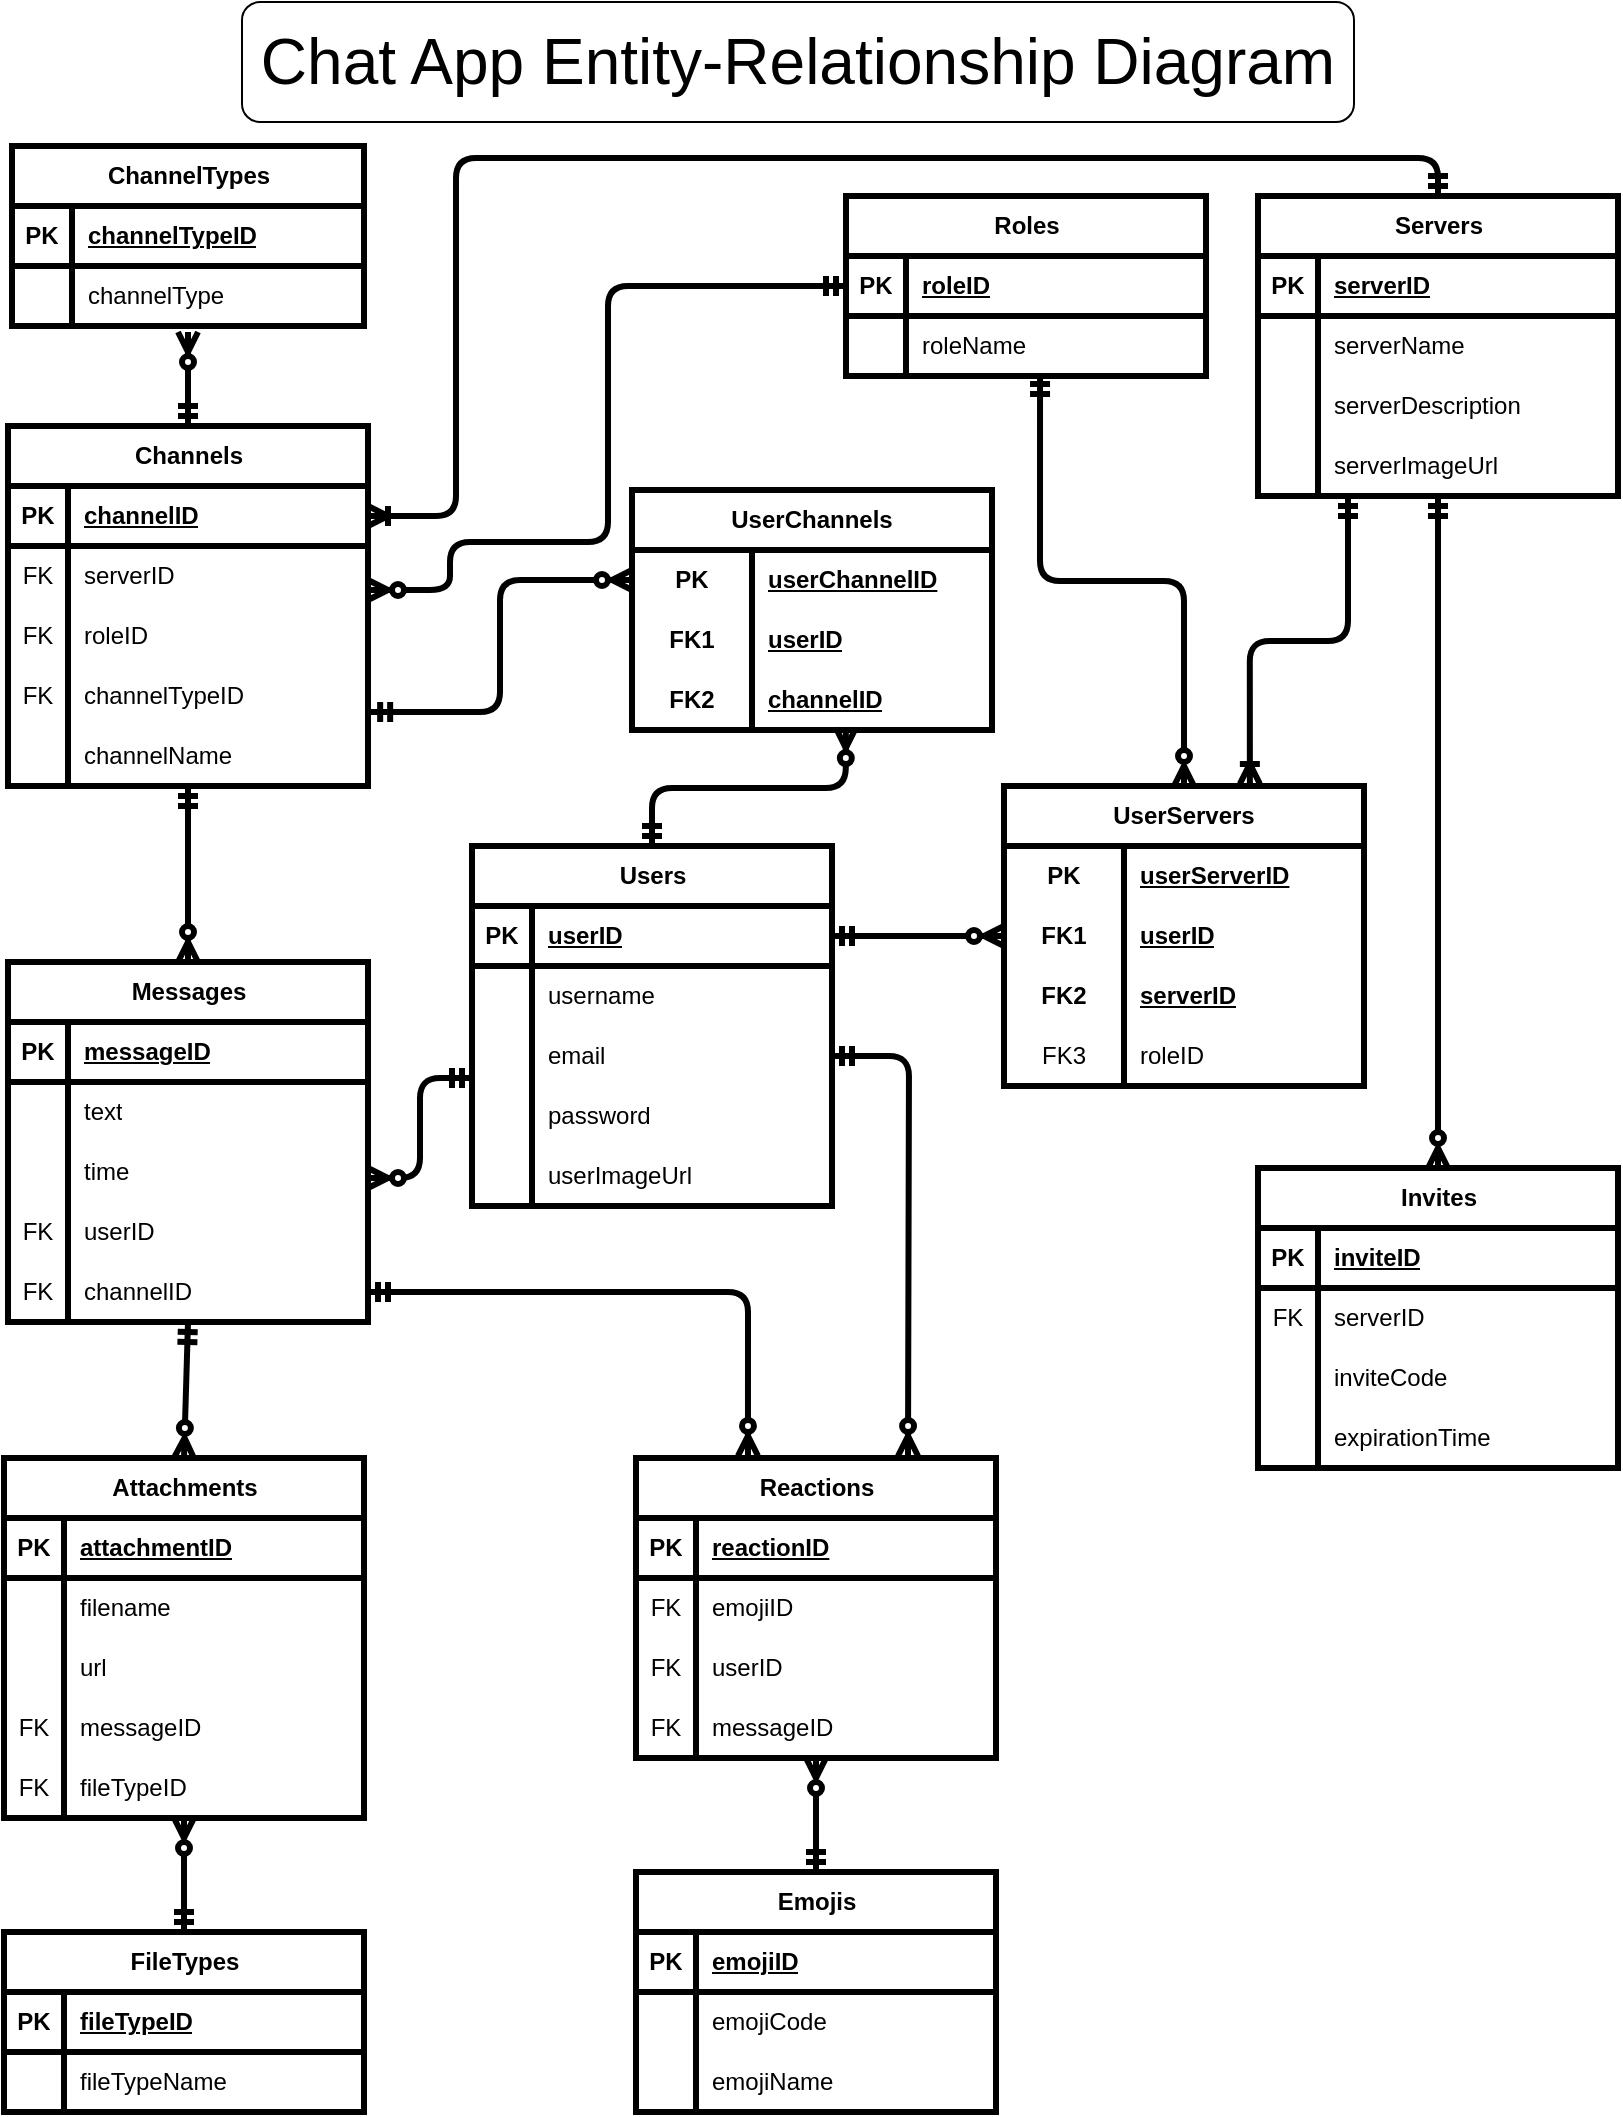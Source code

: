 <mxfile version="21.6.6" type="device">
  <diagram name="Page-1" id="LEu9xvHqgzQEnqVhezXx">
    <mxGraphModel dx="916" dy="651" grid="0" gridSize="10" guides="1" tooltips="1" connect="1" arrows="1" fold="1" page="1" pageScale="1" pageWidth="850" pageHeight="1100" background="none" math="0" shadow="0">
      <root>
        <mxCell id="0" />
        <mxCell id="1" parent="0" />
        <mxCell id="4rGH8s63g1QZ0UHt8Ajq-1" value="Users" style="shape=table;startSize=30;container=1;collapsible=1;childLayout=tableLayout;fixedRows=1;rowLines=0;fontStyle=1;align=center;resizeLast=1;html=1;labelBorderColor=none;strokeWidth=3;labelBackgroundColor=none;fillColor=none;" parent="1" vertex="1">
          <mxGeometry x="262" y="445" width="180" height="180" as="geometry" />
        </mxCell>
        <mxCell id="4rGH8s63g1QZ0UHt8Ajq-2" value="" style="shape=tableRow;horizontal=0;startSize=0;swimlaneHead=0;swimlaneBody=0;collapsible=0;dropTarget=0;points=[[0,0.5],[1,0.5]];portConstraint=eastwest;top=0;left=0;right=0;bottom=1;labelBorderColor=none;strokeWidth=3;labelBackgroundColor=none;fillColor=none;" parent="4rGH8s63g1QZ0UHt8Ajq-1" vertex="1">
          <mxGeometry y="30" width="180" height="30" as="geometry" />
        </mxCell>
        <mxCell id="4rGH8s63g1QZ0UHt8Ajq-3" value="PK" style="shape=partialRectangle;connectable=0;top=0;left=0;bottom=0;right=0;fontStyle=1;overflow=hidden;whiteSpace=wrap;html=1;labelBorderColor=none;strokeWidth=3;labelBackgroundColor=none;fillColor=none;" parent="4rGH8s63g1QZ0UHt8Ajq-2" vertex="1">
          <mxGeometry width="30" height="30" as="geometry">
            <mxRectangle width="30" height="30" as="alternateBounds" />
          </mxGeometry>
        </mxCell>
        <mxCell id="4rGH8s63g1QZ0UHt8Ajq-4" value="userID" style="shape=partialRectangle;connectable=0;top=0;left=0;bottom=0;right=0;align=left;spacingLeft=6;fontStyle=5;overflow=hidden;whiteSpace=wrap;html=1;labelBorderColor=none;strokeWidth=3;labelBackgroundColor=none;fillColor=none;" parent="4rGH8s63g1QZ0UHt8Ajq-2" vertex="1">
          <mxGeometry x="30" width="150" height="30" as="geometry">
            <mxRectangle width="150" height="30" as="alternateBounds" />
          </mxGeometry>
        </mxCell>
        <mxCell id="4rGH8s63g1QZ0UHt8Ajq-5" value="" style="shape=tableRow;horizontal=0;startSize=0;swimlaneHead=0;swimlaneBody=0;collapsible=0;dropTarget=0;points=[[0,0.5],[1,0.5]];portConstraint=eastwest;top=0;left=0;right=0;bottom=0;labelBorderColor=none;strokeWidth=3;labelBackgroundColor=none;fillColor=none;" parent="4rGH8s63g1QZ0UHt8Ajq-1" vertex="1">
          <mxGeometry y="60" width="180" height="30" as="geometry" />
        </mxCell>
        <mxCell id="4rGH8s63g1QZ0UHt8Ajq-6" value="" style="shape=partialRectangle;connectable=0;top=0;left=0;bottom=0;right=0;editable=1;overflow=hidden;whiteSpace=wrap;html=1;labelBorderColor=none;strokeWidth=3;labelBackgroundColor=none;fillColor=none;" parent="4rGH8s63g1QZ0UHt8Ajq-5" vertex="1">
          <mxGeometry width="30" height="30" as="geometry">
            <mxRectangle width="30" height="30" as="alternateBounds" />
          </mxGeometry>
        </mxCell>
        <mxCell id="4rGH8s63g1QZ0UHt8Ajq-7" value="username" style="shape=partialRectangle;connectable=0;top=0;left=0;bottom=0;right=0;align=left;spacingLeft=6;overflow=hidden;whiteSpace=wrap;html=1;labelBorderColor=none;strokeWidth=3;labelBackgroundColor=none;fillColor=none;" parent="4rGH8s63g1QZ0UHt8Ajq-5" vertex="1">
          <mxGeometry x="30" width="150" height="30" as="geometry">
            <mxRectangle width="150" height="30" as="alternateBounds" />
          </mxGeometry>
        </mxCell>
        <mxCell id="4rGH8s63g1QZ0UHt8Ajq-8" value="" style="shape=tableRow;horizontal=0;startSize=0;swimlaneHead=0;swimlaneBody=0;collapsible=0;dropTarget=0;points=[[0,0.5],[1,0.5]];portConstraint=eastwest;top=0;left=0;right=0;bottom=0;labelBorderColor=none;strokeWidth=3;labelBackgroundColor=none;fillColor=none;" parent="4rGH8s63g1QZ0UHt8Ajq-1" vertex="1">
          <mxGeometry y="90" width="180" height="30" as="geometry" />
        </mxCell>
        <mxCell id="4rGH8s63g1QZ0UHt8Ajq-9" value="" style="shape=partialRectangle;connectable=0;top=0;left=0;bottom=0;right=0;editable=1;overflow=hidden;whiteSpace=wrap;html=1;labelBorderColor=none;strokeWidth=3;labelBackgroundColor=none;fillColor=none;" parent="4rGH8s63g1QZ0UHt8Ajq-8" vertex="1">
          <mxGeometry width="30" height="30" as="geometry">
            <mxRectangle width="30" height="30" as="alternateBounds" />
          </mxGeometry>
        </mxCell>
        <mxCell id="4rGH8s63g1QZ0UHt8Ajq-10" value="email" style="shape=partialRectangle;connectable=0;top=0;left=0;bottom=0;right=0;align=left;spacingLeft=6;overflow=hidden;whiteSpace=wrap;html=1;labelBorderColor=none;strokeWidth=3;labelBackgroundColor=none;fillColor=none;" parent="4rGH8s63g1QZ0UHt8Ajq-8" vertex="1">
          <mxGeometry x="30" width="150" height="30" as="geometry">
            <mxRectangle width="150" height="30" as="alternateBounds" />
          </mxGeometry>
        </mxCell>
        <mxCell id="4rGH8s63g1QZ0UHt8Ajq-11" value="" style="shape=tableRow;horizontal=0;startSize=0;swimlaneHead=0;swimlaneBody=0;collapsible=0;dropTarget=0;points=[[0,0.5],[1,0.5]];portConstraint=eastwest;top=0;left=0;right=0;bottom=0;labelBorderColor=none;strokeWidth=3;labelBackgroundColor=none;fillColor=none;" parent="4rGH8s63g1QZ0UHt8Ajq-1" vertex="1">
          <mxGeometry y="120" width="180" height="30" as="geometry" />
        </mxCell>
        <mxCell id="4rGH8s63g1QZ0UHt8Ajq-12" value="" style="shape=partialRectangle;connectable=0;top=0;left=0;bottom=0;right=0;editable=1;overflow=hidden;whiteSpace=wrap;html=1;labelBorderColor=none;strokeWidth=3;labelBackgroundColor=none;fillColor=none;" parent="4rGH8s63g1QZ0UHt8Ajq-11" vertex="1">
          <mxGeometry width="30" height="30" as="geometry">
            <mxRectangle width="30" height="30" as="alternateBounds" />
          </mxGeometry>
        </mxCell>
        <mxCell id="4rGH8s63g1QZ0UHt8Ajq-13" value="password" style="shape=partialRectangle;connectable=0;top=0;left=0;bottom=0;right=0;align=left;spacingLeft=6;overflow=hidden;whiteSpace=wrap;html=1;labelBorderColor=none;strokeWidth=3;labelBackgroundColor=none;fillColor=none;" parent="4rGH8s63g1QZ0UHt8Ajq-11" vertex="1">
          <mxGeometry x="30" width="150" height="30" as="geometry">
            <mxRectangle width="150" height="30" as="alternateBounds" />
          </mxGeometry>
        </mxCell>
        <mxCell id="4rGH8s63g1QZ0UHt8Ajq-74" style="shape=tableRow;horizontal=0;startSize=0;swimlaneHead=0;swimlaneBody=0;collapsible=0;dropTarget=0;points=[[0,0.5],[1,0.5]];portConstraint=eastwest;top=0;left=0;right=0;bottom=0;labelBorderColor=none;strokeWidth=3;labelBackgroundColor=none;fillColor=none;" parent="4rGH8s63g1QZ0UHt8Ajq-1" vertex="1">
          <mxGeometry y="150" width="180" height="30" as="geometry" />
        </mxCell>
        <mxCell id="4rGH8s63g1QZ0UHt8Ajq-75" style="shape=partialRectangle;connectable=0;top=0;left=0;bottom=0;right=0;editable=1;overflow=hidden;whiteSpace=wrap;html=1;labelBorderColor=none;strokeWidth=3;labelBackgroundColor=none;fillColor=none;" parent="4rGH8s63g1QZ0UHt8Ajq-74" vertex="1">
          <mxGeometry width="30" height="30" as="geometry">
            <mxRectangle width="30" height="30" as="alternateBounds" />
          </mxGeometry>
        </mxCell>
        <mxCell id="4rGH8s63g1QZ0UHt8Ajq-76" value="userImageUrl" style="shape=partialRectangle;connectable=0;top=0;left=0;bottom=0;right=0;align=left;spacingLeft=6;overflow=hidden;whiteSpace=wrap;html=1;labelBorderColor=none;strokeWidth=3;labelBackgroundColor=none;fillColor=none;" parent="4rGH8s63g1QZ0UHt8Ajq-74" vertex="1">
          <mxGeometry x="30" width="150" height="30" as="geometry">
            <mxRectangle width="150" height="30" as="alternateBounds" />
          </mxGeometry>
        </mxCell>
        <mxCell id="4rGH8s63g1QZ0UHt8Ajq-15" value="Servers" style="shape=table;startSize=30;container=1;collapsible=1;childLayout=tableLayout;fixedRows=1;rowLines=0;fontStyle=1;align=center;resizeLast=1;html=1;labelBorderColor=none;strokeWidth=3;labelBackgroundColor=none;fillColor=none;" parent="1" vertex="1">
          <mxGeometry x="655" y="120" width="180" height="150" as="geometry" />
        </mxCell>
        <mxCell id="4rGH8s63g1QZ0UHt8Ajq-16" value="" style="shape=tableRow;horizontal=0;startSize=0;swimlaneHead=0;swimlaneBody=0;collapsible=0;dropTarget=0;points=[[0,0.5],[1,0.5]];portConstraint=eastwest;top=0;left=0;right=0;bottom=1;labelBorderColor=none;strokeWidth=3;labelBackgroundColor=none;fillColor=none;" parent="4rGH8s63g1QZ0UHt8Ajq-15" vertex="1">
          <mxGeometry y="30" width="180" height="30" as="geometry" />
        </mxCell>
        <mxCell id="4rGH8s63g1QZ0UHt8Ajq-17" value="PK" style="shape=partialRectangle;connectable=0;top=0;left=0;bottom=0;right=0;fontStyle=1;overflow=hidden;whiteSpace=wrap;html=1;labelBorderColor=none;strokeWidth=3;labelBackgroundColor=none;fillColor=none;" parent="4rGH8s63g1QZ0UHt8Ajq-16" vertex="1">
          <mxGeometry width="30" height="30" as="geometry">
            <mxRectangle width="30" height="30" as="alternateBounds" />
          </mxGeometry>
        </mxCell>
        <mxCell id="4rGH8s63g1QZ0UHt8Ajq-18" value="serverID" style="shape=partialRectangle;connectable=0;top=0;left=0;bottom=0;right=0;align=left;spacingLeft=6;fontStyle=5;overflow=hidden;whiteSpace=wrap;html=1;labelBorderColor=none;strokeWidth=3;labelBackgroundColor=none;fillColor=none;" parent="4rGH8s63g1QZ0UHt8Ajq-16" vertex="1">
          <mxGeometry x="30" width="150" height="30" as="geometry">
            <mxRectangle width="150" height="30" as="alternateBounds" />
          </mxGeometry>
        </mxCell>
        <mxCell id="4rGH8s63g1QZ0UHt8Ajq-19" value="" style="shape=tableRow;horizontal=0;startSize=0;swimlaneHead=0;swimlaneBody=0;collapsible=0;dropTarget=0;points=[[0,0.5],[1,0.5]];portConstraint=eastwest;top=0;left=0;right=0;bottom=0;labelBorderColor=none;strokeWidth=3;labelBackgroundColor=none;fillColor=none;" parent="4rGH8s63g1QZ0UHt8Ajq-15" vertex="1">
          <mxGeometry y="60" width="180" height="30" as="geometry" />
        </mxCell>
        <mxCell id="4rGH8s63g1QZ0UHt8Ajq-20" value="" style="shape=partialRectangle;connectable=0;top=0;left=0;bottom=0;right=0;editable=1;overflow=hidden;whiteSpace=wrap;html=1;labelBorderColor=none;strokeWidth=3;labelBackgroundColor=none;fillColor=none;" parent="4rGH8s63g1QZ0UHt8Ajq-19" vertex="1">
          <mxGeometry width="30" height="30" as="geometry">
            <mxRectangle width="30" height="30" as="alternateBounds" />
          </mxGeometry>
        </mxCell>
        <mxCell id="4rGH8s63g1QZ0UHt8Ajq-21" value="serverName" style="shape=partialRectangle;connectable=0;top=0;left=0;bottom=0;right=0;align=left;spacingLeft=6;overflow=hidden;whiteSpace=wrap;html=1;labelBorderColor=none;strokeWidth=3;labelBackgroundColor=none;fillColor=none;" parent="4rGH8s63g1QZ0UHt8Ajq-19" vertex="1">
          <mxGeometry x="30" width="150" height="30" as="geometry">
            <mxRectangle width="150" height="30" as="alternateBounds" />
          </mxGeometry>
        </mxCell>
        <mxCell id="4rGH8s63g1QZ0UHt8Ajq-22" value="" style="shape=tableRow;horizontal=0;startSize=0;swimlaneHead=0;swimlaneBody=0;collapsible=0;dropTarget=0;points=[[0,0.5],[1,0.5]];portConstraint=eastwest;top=0;left=0;right=0;bottom=0;labelBorderColor=none;strokeWidth=3;labelBackgroundColor=none;fillColor=none;" parent="4rGH8s63g1QZ0UHt8Ajq-15" vertex="1">
          <mxGeometry y="90" width="180" height="30" as="geometry" />
        </mxCell>
        <mxCell id="4rGH8s63g1QZ0UHt8Ajq-23" value="" style="shape=partialRectangle;connectable=0;top=0;left=0;bottom=0;right=0;editable=1;overflow=hidden;whiteSpace=wrap;html=1;labelBorderColor=none;strokeWidth=3;labelBackgroundColor=none;fillColor=none;" parent="4rGH8s63g1QZ0UHt8Ajq-22" vertex="1">
          <mxGeometry width="30" height="30" as="geometry">
            <mxRectangle width="30" height="30" as="alternateBounds" />
          </mxGeometry>
        </mxCell>
        <mxCell id="4rGH8s63g1QZ0UHt8Ajq-24" value="serverDescription" style="shape=partialRectangle;connectable=0;top=0;left=0;bottom=0;right=0;align=left;spacingLeft=6;overflow=hidden;whiteSpace=wrap;html=1;labelBorderColor=none;strokeWidth=3;labelBackgroundColor=none;fillColor=none;" parent="4rGH8s63g1QZ0UHt8Ajq-22" vertex="1">
          <mxGeometry x="30" width="150" height="30" as="geometry">
            <mxRectangle width="150" height="30" as="alternateBounds" />
          </mxGeometry>
        </mxCell>
        <mxCell id="4rGH8s63g1QZ0UHt8Ajq-77" style="shape=tableRow;horizontal=0;startSize=0;swimlaneHead=0;swimlaneBody=0;collapsible=0;dropTarget=0;points=[[0,0.5],[1,0.5]];portConstraint=eastwest;top=0;left=0;right=0;bottom=0;labelBorderColor=none;strokeWidth=3;labelBackgroundColor=none;fillColor=none;" parent="4rGH8s63g1QZ0UHt8Ajq-15" vertex="1">
          <mxGeometry y="120" width="180" height="30" as="geometry" />
        </mxCell>
        <mxCell id="4rGH8s63g1QZ0UHt8Ajq-78" style="shape=partialRectangle;connectable=0;top=0;left=0;bottom=0;right=0;editable=1;overflow=hidden;whiteSpace=wrap;html=1;labelBorderColor=none;strokeWidth=3;labelBackgroundColor=none;fillColor=none;" parent="4rGH8s63g1QZ0UHt8Ajq-77" vertex="1">
          <mxGeometry width="30" height="30" as="geometry">
            <mxRectangle width="30" height="30" as="alternateBounds" />
          </mxGeometry>
        </mxCell>
        <mxCell id="4rGH8s63g1QZ0UHt8Ajq-79" value="serverImageUrl" style="shape=partialRectangle;connectable=0;top=0;left=0;bottom=0;right=0;align=left;spacingLeft=6;overflow=hidden;whiteSpace=wrap;html=1;labelBorderColor=none;strokeWidth=3;labelBackgroundColor=none;fillColor=none;" parent="4rGH8s63g1QZ0UHt8Ajq-77" vertex="1">
          <mxGeometry x="30" width="150" height="30" as="geometry">
            <mxRectangle width="150" height="30" as="alternateBounds" />
          </mxGeometry>
        </mxCell>
        <mxCell id="4rGH8s63g1QZ0UHt8Ajq-28" value="Messages" style="shape=table;startSize=30;container=1;collapsible=1;childLayout=tableLayout;fixedRows=1;rowLines=0;fontStyle=1;align=center;resizeLast=1;html=1;labelBorderColor=none;strokeWidth=3;labelBackgroundColor=none;fillColor=none;" parent="1" vertex="1">
          <mxGeometry x="30" y="503" width="180" height="180" as="geometry" />
        </mxCell>
        <mxCell id="4rGH8s63g1QZ0UHt8Ajq-29" value="" style="shape=tableRow;horizontal=0;startSize=0;swimlaneHead=0;swimlaneBody=0;collapsible=0;dropTarget=0;points=[[0,0.5],[1,0.5]];portConstraint=eastwest;top=0;left=0;right=0;bottom=1;labelBorderColor=none;strokeWidth=3;labelBackgroundColor=none;fillColor=none;" parent="4rGH8s63g1QZ0UHt8Ajq-28" vertex="1">
          <mxGeometry y="30" width="180" height="30" as="geometry" />
        </mxCell>
        <mxCell id="4rGH8s63g1QZ0UHt8Ajq-30" value="PK" style="shape=partialRectangle;connectable=0;top=0;left=0;bottom=0;right=0;fontStyle=1;overflow=hidden;whiteSpace=wrap;html=1;labelBorderColor=none;strokeWidth=3;labelBackgroundColor=none;fillColor=none;" parent="4rGH8s63g1QZ0UHt8Ajq-29" vertex="1">
          <mxGeometry width="30" height="30" as="geometry">
            <mxRectangle width="30" height="30" as="alternateBounds" />
          </mxGeometry>
        </mxCell>
        <mxCell id="4rGH8s63g1QZ0UHt8Ajq-31" value="messageID" style="shape=partialRectangle;connectable=0;top=0;left=0;bottom=0;right=0;align=left;spacingLeft=6;fontStyle=5;overflow=hidden;whiteSpace=wrap;html=1;labelBorderColor=none;strokeWidth=3;labelBackgroundColor=none;fillColor=none;" parent="4rGH8s63g1QZ0UHt8Ajq-29" vertex="1">
          <mxGeometry x="30" width="150" height="30" as="geometry">
            <mxRectangle width="150" height="30" as="alternateBounds" />
          </mxGeometry>
        </mxCell>
        <mxCell id="4rGH8s63g1QZ0UHt8Ajq-32" value="" style="shape=tableRow;horizontal=0;startSize=0;swimlaneHead=0;swimlaneBody=0;collapsible=0;dropTarget=0;points=[[0,0.5],[1,0.5]];portConstraint=eastwest;top=0;left=0;right=0;bottom=0;labelBorderColor=none;strokeWidth=3;labelBackgroundColor=none;fillColor=none;" parent="4rGH8s63g1QZ0UHt8Ajq-28" vertex="1">
          <mxGeometry y="60" width="180" height="30" as="geometry" />
        </mxCell>
        <mxCell id="4rGH8s63g1QZ0UHt8Ajq-33" value="" style="shape=partialRectangle;connectable=0;top=0;left=0;bottom=0;right=0;editable=1;overflow=hidden;whiteSpace=wrap;html=1;labelBorderColor=none;strokeWidth=3;labelBackgroundColor=none;fillColor=none;" parent="4rGH8s63g1QZ0UHt8Ajq-32" vertex="1">
          <mxGeometry width="30" height="30" as="geometry">
            <mxRectangle width="30" height="30" as="alternateBounds" />
          </mxGeometry>
        </mxCell>
        <mxCell id="4rGH8s63g1QZ0UHt8Ajq-34" value="text" style="shape=partialRectangle;connectable=0;top=0;left=0;bottom=0;right=0;align=left;spacingLeft=6;overflow=hidden;whiteSpace=wrap;html=1;labelBorderColor=none;strokeWidth=3;labelBackgroundColor=none;fillColor=none;" parent="4rGH8s63g1QZ0UHt8Ajq-32" vertex="1">
          <mxGeometry x="30" width="150" height="30" as="geometry">
            <mxRectangle width="150" height="30" as="alternateBounds" />
          </mxGeometry>
        </mxCell>
        <mxCell id="4rGH8s63g1QZ0UHt8Ajq-35" value="" style="shape=tableRow;horizontal=0;startSize=0;swimlaneHead=0;swimlaneBody=0;collapsible=0;dropTarget=0;points=[[0,0.5],[1,0.5]];portConstraint=eastwest;top=0;left=0;right=0;bottom=0;labelBorderColor=none;strokeWidth=3;labelBackgroundColor=none;fillColor=none;" parent="4rGH8s63g1QZ0UHt8Ajq-28" vertex="1">
          <mxGeometry y="90" width="180" height="30" as="geometry" />
        </mxCell>
        <mxCell id="4rGH8s63g1QZ0UHt8Ajq-36" value="" style="shape=partialRectangle;connectable=0;top=0;left=0;bottom=0;right=0;editable=1;overflow=hidden;whiteSpace=wrap;html=1;labelBorderColor=none;strokeWidth=3;labelBackgroundColor=none;fillColor=none;" parent="4rGH8s63g1QZ0UHt8Ajq-35" vertex="1">
          <mxGeometry width="30" height="30" as="geometry">
            <mxRectangle width="30" height="30" as="alternateBounds" />
          </mxGeometry>
        </mxCell>
        <mxCell id="4rGH8s63g1QZ0UHt8Ajq-37" value="time" style="shape=partialRectangle;connectable=0;top=0;left=0;bottom=0;right=0;align=left;spacingLeft=6;overflow=hidden;whiteSpace=wrap;html=1;labelBorderColor=none;strokeWidth=3;labelBackgroundColor=none;fillColor=none;" parent="4rGH8s63g1QZ0UHt8Ajq-35" vertex="1">
          <mxGeometry x="30" width="150" height="30" as="geometry">
            <mxRectangle width="150" height="30" as="alternateBounds" />
          </mxGeometry>
        </mxCell>
        <mxCell id="4rGH8s63g1QZ0UHt8Ajq-38" value="" style="shape=tableRow;horizontal=0;startSize=0;swimlaneHead=0;swimlaneBody=0;collapsible=0;dropTarget=0;points=[[0,0.5],[1,0.5]];portConstraint=eastwest;top=0;left=0;right=0;bottom=0;labelBorderColor=none;strokeWidth=3;labelBackgroundColor=none;fillColor=none;" parent="4rGH8s63g1QZ0UHt8Ajq-28" vertex="1">
          <mxGeometry y="120" width="180" height="30" as="geometry" />
        </mxCell>
        <mxCell id="4rGH8s63g1QZ0UHt8Ajq-39" value="FK" style="shape=partialRectangle;connectable=0;top=0;left=0;bottom=0;right=0;editable=1;overflow=hidden;whiteSpace=wrap;html=1;labelBorderColor=none;strokeWidth=3;labelBackgroundColor=none;fillColor=none;" parent="4rGH8s63g1QZ0UHt8Ajq-38" vertex="1">
          <mxGeometry width="30" height="30" as="geometry">
            <mxRectangle width="30" height="30" as="alternateBounds" />
          </mxGeometry>
        </mxCell>
        <mxCell id="4rGH8s63g1QZ0UHt8Ajq-40" value="userID" style="shape=partialRectangle;connectable=0;top=0;left=0;bottom=0;right=0;align=left;spacingLeft=6;overflow=hidden;whiteSpace=wrap;html=1;labelBorderColor=none;strokeWidth=3;labelBackgroundColor=none;fillColor=none;" parent="4rGH8s63g1QZ0UHt8Ajq-38" vertex="1">
          <mxGeometry x="30" width="150" height="30" as="geometry">
            <mxRectangle width="150" height="30" as="alternateBounds" />
          </mxGeometry>
        </mxCell>
        <mxCell id="4rGH8s63g1QZ0UHt8Ajq-45" style="shape=tableRow;horizontal=0;startSize=0;swimlaneHead=0;swimlaneBody=0;collapsible=0;dropTarget=0;points=[[0,0.5],[1,0.5]];portConstraint=eastwest;top=0;left=0;right=0;bottom=0;labelBorderColor=none;strokeWidth=3;labelBackgroundColor=none;fillColor=none;" parent="4rGH8s63g1QZ0UHt8Ajq-28" vertex="1">
          <mxGeometry y="150" width="180" height="30" as="geometry" />
        </mxCell>
        <mxCell id="4rGH8s63g1QZ0UHt8Ajq-46" value="FK" style="shape=partialRectangle;connectable=0;top=0;left=0;bottom=0;right=0;editable=1;overflow=hidden;whiteSpace=wrap;html=1;labelBorderColor=none;strokeWidth=3;labelBackgroundColor=none;fillColor=none;" parent="4rGH8s63g1QZ0UHt8Ajq-45" vertex="1">
          <mxGeometry width="30" height="30" as="geometry">
            <mxRectangle width="30" height="30" as="alternateBounds" />
          </mxGeometry>
        </mxCell>
        <mxCell id="4rGH8s63g1QZ0UHt8Ajq-47" value="channelID" style="shape=partialRectangle;connectable=0;top=0;left=0;bottom=0;right=0;align=left;spacingLeft=6;overflow=hidden;whiteSpace=wrap;html=1;labelBorderColor=none;strokeWidth=3;labelBackgroundColor=none;fillColor=none;" parent="4rGH8s63g1QZ0UHt8Ajq-45" vertex="1">
          <mxGeometry x="30" width="150" height="30" as="geometry">
            <mxRectangle width="150" height="30" as="alternateBounds" />
          </mxGeometry>
        </mxCell>
        <mxCell id="4rGH8s63g1QZ0UHt8Ajq-48" value="Attachments" style="shape=table;startSize=30;container=1;collapsible=1;childLayout=tableLayout;fixedRows=1;rowLines=0;fontStyle=1;align=center;resizeLast=1;html=1;strokeWidth=3;labelBackgroundColor=none;fillColor=none;" parent="1" vertex="1">
          <mxGeometry x="28" y="751" width="180" height="180" as="geometry" />
        </mxCell>
        <mxCell id="4rGH8s63g1QZ0UHt8Ajq-49" value="" style="shape=tableRow;horizontal=0;startSize=0;swimlaneHead=0;swimlaneBody=0;collapsible=0;dropTarget=0;points=[[0,0.5],[1,0.5]];portConstraint=eastwest;top=0;left=0;right=0;bottom=1;labelBorderColor=none;strokeWidth=3;labelBackgroundColor=none;fillColor=none;" parent="4rGH8s63g1QZ0UHt8Ajq-48" vertex="1">
          <mxGeometry y="30" width="180" height="30" as="geometry" />
        </mxCell>
        <mxCell id="4rGH8s63g1QZ0UHt8Ajq-50" value="PK" style="shape=partialRectangle;connectable=0;top=0;left=0;bottom=0;right=0;fontStyle=1;overflow=hidden;whiteSpace=wrap;html=1;labelBorderColor=none;strokeWidth=3;labelBackgroundColor=none;fillColor=none;" parent="4rGH8s63g1QZ0UHt8Ajq-49" vertex="1">
          <mxGeometry width="30" height="30" as="geometry">
            <mxRectangle width="30" height="30" as="alternateBounds" />
          </mxGeometry>
        </mxCell>
        <mxCell id="4rGH8s63g1QZ0UHt8Ajq-51" value="attachmentID" style="shape=partialRectangle;connectable=0;top=0;left=0;bottom=0;right=0;align=left;spacingLeft=6;fontStyle=5;overflow=hidden;whiteSpace=wrap;html=1;labelBorderColor=none;strokeWidth=3;labelBackgroundColor=none;fillColor=none;" parent="4rGH8s63g1QZ0UHt8Ajq-49" vertex="1">
          <mxGeometry x="30" width="150" height="30" as="geometry">
            <mxRectangle width="150" height="30" as="alternateBounds" />
          </mxGeometry>
        </mxCell>
        <mxCell id="4rGH8s63g1QZ0UHt8Ajq-52" value="" style="shape=tableRow;horizontal=0;startSize=0;swimlaneHead=0;swimlaneBody=0;collapsible=0;dropTarget=0;points=[[0,0.5],[1,0.5]];portConstraint=eastwest;top=0;left=0;right=0;bottom=0;labelBorderColor=none;strokeWidth=3;labelBackgroundColor=none;fillColor=none;" parent="4rGH8s63g1QZ0UHt8Ajq-48" vertex="1">
          <mxGeometry y="60" width="180" height="30" as="geometry" />
        </mxCell>
        <mxCell id="4rGH8s63g1QZ0UHt8Ajq-53" value="" style="shape=partialRectangle;connectable=0;top=0;left=0;bottom=0;right=0;editable=1;overflow=hidden;whiteSpace=wrap;html=1;labelBorderColor=none;strokeWidth=3;labelBackgroundColor=none;fillColor=none;" parent="4rGH8s63g1QZ0UHt8Ajq-52" vertex="1">
          <mxGeometry width="30" height="30" as="geometry">
            <mxRectangle width="30" height="30" as="alternateBounds" />
          </mxGeometry>
        </mxCell>
        <mxCell id="4rGH8s63g1QZ0UHt8Ajq-54" value="filename" style="shape=partialRectangle;connectable=0;top=0;left=0;bottom=0;right=0;align=left;spacingLeft=6;overflow=hidden;whiteSpace=wrap;html=1;labelBorderColor=none;strokeWidth=3;labelBackgroundColor=none;fillColor=none;" parent="4rGH8s63g1QZ0UHt8Ajq-52" vertex="1">
          <mxGeometry x="30" width="150" height="30" as="geometry">
            <mxRectangle width="150" height="30" as="alternateBounds" />
          </mxGeometry>
        </mxCell>
        <mxCell id="4rGH8s63g1QZ0UHt8Ajq-55" value="" style="shape=tableRow;horizontal=0;startSize=0;swimlaneHead=0;swimlaneBody=0;collapsible=0;dropTarget=0;points=[[0,0.5],[1,0.5]];portConstraint=eastwest;top=0;left=0;right=0;bottom=0;labelBorderColor=none;strokeWidth=3;labelBackgroundColor=none;fillColor=none;" parent="4rGH8s63g1QZ0UHt8Ajq-48" vertex="1">
          <mxGeometry y="90" width="180" height="30" as="geometry" />
        </mxCell>
        <mxCell id="4rGH8s63g1QZ0UHt8Ajq-56" value="" style="shape=partialRectangle;connectable=0;top=0;left=0;bottom=0;right=0;editable=1;overflow=hidden;whiteSpace=wrap;html=1;labelBorderColor=none;strokeWidth=3;labelBackgroundColor=none;fillColor=none;" parent="4rGH8s63g1QZ0UHt8Ajq-55" vertex="1">
          <mxGeometry width="30" height="30" as="geometry">
            <mxRectangle width="30" height="30" as="alternateBounds" />
          </mxGeometry>
        </mxCell>
        <mxCell id="4rGH8s63g1QZ0UHt8Ajq-57" value="url" style="shape=partialRectangle;connectable=0;top=0;left=0;bottom=0;right=0;align=left;spacingLeft=6;overflow=hidden;whiteSpace=wrap;html=1;labelBorderColor=none;strokeWidth=3;labelBackgroundColor=none;fillColor=none;" parent="4rGH8s63g1QZ0UHt8Ajq-55" vertex="1">
          <mxGeometry x="30" width="150" height="30" as="geometry">
            <mxRectangle width="150" height="30" as="alternateBounds" />
          </mxGeometry>
        </mxCell>
        <mxCell id="4rGH8s63g1QZ0UHt8Ajq-58" value="" style="shape=tableRow;horizontal=0;startSize=0;swimlaneHead=0;swimlaneBody=0;collapsible=0;dropTarget=0;points=[[0,0.5],[1,0.5]];portConstraint=eastwest;top=0;left=0;right=0;bottom=0;labelBorderColor=none;strokeWidth=3;labelBackgroundColor=none;fillColor=none;" parent="4rGH8s63g1QZ0UHt8Ajq-48" vertex="1">
          <mxGeometry y="120" width="180" height="30" as="geometry" />
        </mxCell>
        <mxCell id="4rGH8s63g1QZ0UHt8Ajq-59" value="FK" style="shape=partialRectangle;connectable=0;top=0;left=0;bottom=0;right=0;editable=1;overflow=hidden;whiteSpace=wrap;html=1;labelBorderColor=none;strokeWidth=3;labelBackgroundColor=none;fillColor=none;" parent="4rGH8s63g1QZ0UHt8Ajq-58" vertex="1">
          <mxGeometry width="30" height="30" as="geometry">
            <mxRectangle width="30" height="30" as="alternateBounds" />
          </mxGeometry>
        </mxCell>
        <mxCell id="4rGH8s63g1QZ0UHt8Ajq-60" value="messageID" style="shape=partialRectangle;connectable=0;top=0;left=0;bottom=0;right=0;align=left;spacingLeft=6;overflow=hidden;whiteSpace=wrap;html=1;labelBorderColor=none;strokeWidth=3;labelBackgroundColor=none;fillColor=none;" parent="4rGH8s63g1QZ0UHt8Ajq-58" vertex="1">
          <mxGeometry x="30" width="150" height="30" as="geometry">
            <mxRectangle width="150" height="30" as="alternateBounds" />
          </mxGeometry>
        </mxCell>
        <mxCell id="4rGH8s63g1QZ0UHt8Ajq-107" style="shape=tableRow;horizontal=0;startSize=0;swimlaneHead=0;swimlaneBody=0;collapsible=0;dropTarget=0;points=[[0,0.5],[1,0.5]];portConstraint=eastwest;top=0;left=0;right=0;bottom=0;strokeWidth=3;labelBackgroundColor=none;fillColor=none;" parent="4rGH8s63g1QZ0UHt8Ajq-48" vertex="1">
          <mxGeometry y="150" width="180" height="30" as="geometry" />
        </mxCell>
        <mxCell id="4rGH8s63g1QZ0UHt8Ajq-108" value="FK" style="shape=partialRectangle;connectable=0;top=0;left=0;bottom=0;right=0;editable=1;overflow=hidden;whiteSpace=wrap;html=1;strokeWidth=3;labelBackgroundColor=none;fillColor=none;" parent="4rGH8s63g1QZ0UHt8Ajq-107" vertex="1">
          <mxGeometry width="30" height="30" as="geometry">
            <mxRectangle width="30" height="30" as="alternateBounds" />
          </mxGeometry>
        </mxCell>
        <mxCell id="4rGH8s63g1QZ0UHt8Ajq-109" value="fileTypeID" style="shape=partialRectangle;connectable=0;top=0;left=0;bottom=0;right=0;align=left;spacingLeft=6;overflow=hidden;whiteSpace=wrap;html=1;strokeWidth=3;labelBackgroundColor=none;fillColor=none;" parent="4rGH8s63g1QZ0UHt8Ajq-107" vertex="1">
          <mxGeometry x="30" width="150" height="30" as="geometry">
            <mxRectangle width="150" height="30" as="alternateBounds" />
          </mxGeometry>
        </mxCell>
        <mxCell id="4rGH8s63g1QZ0UHt8Ajq-61" value="Reactions" style="shape=table;startSize=30;container=1;collapsible=1;childLayout=tableLayout;fixedRows=1;rowLines=0;fontStyle=1;align=center;resizeLast=1;html=1;labelBorderColor=none;strokeWidth=3;labelBackgroundColor=none;fillColor=none;" parent="1" vertex="1">
          <mxGeometry x="344" y="751" width="180" height="150" as="geometry" />
        </mxCell>
        <mxCell id="4rGH8s63g1QZ0UHt8Ajq-62" value="" style="shape=tableRow;horizontal=0;startSize=0;swimlaneHead=0;swimlaneBody=0;collapsible=0;dropTarget=0;points=[[0,0.5],[1,0.5]];portConstraint=eastwest;top=0;left=0;right=0;bottom=1;labelBorderColor=none;strokeWidth=3;labelBackgroundColor=none;fillColor=none;" parent="4rGH8s63g1QZ0UHt8Ajq-61" vertex="1">
          <mxGeometry y="30" width="180" height="30" as="geometry" />
        </mxCell>
        <mxCell id="4rGH8s63g1QZ0UHt8Ajq-63" value="PK" style="shape=partialRectangle;connectable=0;top=0;left=0;bottom=0;right=0;fontStyle=1;overflow=hidden;whiteSpace=wrap;html=1;labelBorderColor=none;strokeWidth=3;labelBackgroundColor=none;fillColor=none;" parent="4rGH8s63g1QZ0UHt8Ajq-62" vertex="1">
          <mxGeometry width="30" height="30" as="geometry">
            <mxRectangle width="30" height="30" as="alternateBounds" />
          </mxGeometry>
        </mxCell>
        <mxCell id="4rGH8s63g1QZ0UHt8Ajq-64" value="reactionID" style="shape=partialRectangle;connectable=0;top=0;left=0;bottom=0;right=0;align=left;spacingLeft=6;fontStyle=5;overflow=hidden;whiteSpace=wrap;html=1;labelBorderColor=none;strokeWidth=3;labelBackgroundColor=none;fillColor=none;" parent="4rGH8s63g1QZ0UHt8Ajq-62" vertex="1">
          <mxGeometry x="30" width="150" height="30" as="geometry">
            <mxRectangle width="150" height="30" as="alternateBounds" />
          </mxGeometry>
        </mxCell>
        <mxCell id="4rGH8s63g1QZ0UHt8Ajq-65" value="" style="shape=tableRow;horizontal=0;startSize=0;swimlaneHead=0;swimlaneBody=0;collapsible=0;dropTarget=0;points=[[0,0.5],[1,0.5]];portConstraint=eastwest;top=0;left=0;right=0;bottom=0;labelBorderColor=none;strokeWidth=3;labelBackgroundColor=none;fillColor=none;" parent="4rGH8s63g1QZ0UHt8Ajq-61" vertex="1">
          <mxGeometry y="60" width="180" height="30" as="geometry" />
        </mxCell>
        <mxCell id="4rGH8s63g1QZ0UHt8Ajq-66" value="FK" style="shape=partialRectangle;connectable=0;top=0;left=0;bottom=0;right=0;editable=1;overflow=hidden;whiteSpace=wrap;html=1;labelBorderColor=none;strokeWidth=3;labelBackgroundColor=none;fillColor=none;" parent="4rGH8s63g1QZ0UHt8Ajq-65" vertex="1">
          <mxGeometry width="30" height="30" as="geometry">
            <mxRectangle width="30" height="30" as="alternateBounds" />
          </mxGeometry>
        </mxCell>
        <mxCell id="4rGH8s63g1QZ0UHt8Ajq-67" value="emojiID" style="shape=partialRectangle;connectable=0;top=0;left=0;bottom=0;right=0;align=left;spacingLeft=6;overflow=hidden;whiteSpace=wrap;html=1;labelBorderColor=none;strokeWidth=3;labelBackgroundColor=none;fillColor=none;" parent="4rGH8s63g1QZ0UHt8Ajq-65" vertex="1">
          <mxGeometry x="30" width="150" height="30" as="geometry">
            <mxRectangle width="150" height="30" as="alternateBounds" />
          </mxGeometry>
        </mxCell>
        <mxCell id="4rGH8s63g1QZ0UHt8Ajq-68" value="" style="shape=tableRow;horizontal=0;startSize=0;swimlaneHead=0;swimlaneBody=0;collapsible=0;dropTarget=0;points=[[0,0.5],[1,0.5]];portConstraint=eastwest;top=0;left=0;right=0;bottom=0;labelBorderColor=none;strokeWidth=3;labelBackgroundColor=none;fillColor=none;" parent="4rGH8s63g1QZ0UHt8Ajq-61" vertex="1">
          <mxGeometry y="90" width="180" height="30" as="geometry" />
        </mxCell>
        <mxCell id="4rGH8s63g1QZ0UHt8Ajq-69" value="FK" style="shape=partialRectangle;connectable=0;top=0;left=0;bottom=0;right=0;editable=1;overflow=hidden;whiteSpace=wrap;html=1;labelBorderColor=none;strokeWidth=3;labelBackgroundColor=none;fillColor=none;" parent="4rGH8s63g1QZ0UHt8Ajq-68" vertex="1">
          <mxGeometry width="30" height="30" as="geometry">
            <mxRectangle width="30" height="30" as="alternateBounds" />
          </mxGeometry>
        </mxCell>
        <mxCell id="4rGH8s63g1QZ0UHt8Ajq-70" value="userID" style="shape=partialRectangle;connectable=0;top=0;left=0;bottom=0;right=0;align=left;spacingLeft=6;overflow=hidden;whiteSpace=wrap;html=1;labelBorderColor=none;strokeWidth=3;labelBackgroundColor=none;fillColor=none;" parent="4rGH8s63g1QZ0UHt8Ajq-68" vertex="1">
          <mxGeometry x="30" width="150" height="30" as="geometry">
            <mxRectangle width="150" height="30" as="alternateBounds" />
          </mxGeometry>
        </mxCell>
        <mxCell id="4rGH8s63g1QZ0UHt8Ajq-71" value="" style="shape=tableRow;horizontal=0;startSize=0;swimlaneHead=0;swimlaneBody=0;collapsible=0;dropTarget=0;points=[[0,0.5],[1,0.5]];portConstraint=eastwest;top=0;left=0;right=0;bottom=0;labelBorderColor=none;strokeWidth=3;labelBackgroundColor=none;fillColor=none;" parent="4rGH8s63g1QZ0UHt8Ajq-61" vertex="1">
          <mxGeometry y="120" width="180" height="30" as="geometry" />
        </mxCell>
        <mxCell id="4rGH8s63g1QZ0UHt8Ajq-72" value="FK" style="shape=partialRectangle;connectable=0;top=0;left=0;bottom=0;right=0;editable=1;overflow=hidden;whiteSpace=wrap;html=1;labelBorderColor=none;strokeWidth=3;labelBackgroundColor=none;fillColor=none;" parent="4rGH8s63g1QZ0UHt8Ajq-71" vertex="1">
          <mxGeometry width="30" height="30" as="geometry">
            <mxRectangle width="30" height="30" as="alternateBounds" />
          </mxGeometry>
        </mxCell>
        <mxCell id="4rGH8s63g1QZ0UHt8Ajq-73" value="messageID" style="shape=partialRectangle;connectable=0;top=0;left=0;bottom=0;right=0;align=left;spacingLeft=6;overflow=hidden;whiteSpace=wrap;html=1;labelBorderColor=none;strokeWidth=3;labelBackgroundColor=none;fillColor=none;" parent="4rGH8s63g1QZ0UHt8Ajq-71" vertex="1">
          <mxGeometry x="30" width="150" height="30" as="geometry">
            <mxRectangle width="150" height="30" as="alternateBounds" />
          </mxGeometry>
        </mxCell>
        <mxCell id="4rGH8s63g1QZ0UHt8Ajq-80" value="UserServers" style="shape=table;startSize=30;container=1;collapsible=1;childLayout=tableLayout;fixedRows=1;rowLines=0;fontStyle=1;align=center;resizeLast=1;html=1;whiteSpace=wrap;labelBorderColor=none;strokeWidth=3;labelBackgroundColor=none;fillColor=none;" parent="1" vertex="1">
          <mxGeometry x="528" y="415" width="180" height="150" as="geometry" />
        </mxCell>
        <mxCell id="4rGH8s63g1QZ0UHt8Ajq-101" style="shape=tableRow;horizontal=0;startSize=0;swimlaneHead=0;swimlaneBody=0;collapsible=0;dropTarget=0;points=[[0,0.5],[1,0.5]];portConstraint=eastwest;top=0;left=0;right=0;bottom=0;html=1;labelBorderColor=none;strokeWidth=3;labelBackgroundColor=none;fillColor=none;" parent="4rGH8s63g1QZ0UHt8Ajq-80" vertex="1">
          <mxGeometry y="30" width="180" height="30" as="geometry" />
        </mxCell>
        <mxCell id="4rGH8s63g1QZ0UHt8Ajq-102" value="PK" style="shape=partialRectangle;connectable=0;top=0;left=0;bottom=0;right=0;fontStyle=1;overflow=hidden;html=1;whiteSpace=wrap;labelBorderColor=none;strokeWidth=3;labelBackgroundColor=none;fillColor=none;" parent="4rGH8s63g1QZ0UHt8Ajq-101" vertex="1">
          <mxGeometry width="60" height="30" as="geometry">
            <mxRectangle width="60" height="30" as="alternateBounds" />
          </mxGeometry>
        </mxCell>
        <mxCell id="4rGH8s63g1QZ0UHt8Ajq-103" value="userServerID" style="shape=partialRectangle;connectable=0;top=0;left=0;bottom=0;right=0;align=left;spacingLeft=6;fontStyle=5;overflow=hidden;html=1;whiteSpace=wrap;labelBorderColor=none;strokeWidth=3;labelBackgroundColor=none;fillColor=none;" parent="4rGH8s63g1QZ0UHt8Ajq-101" vertex="1">
          <mxGeometry x="60" width="120" height="30" as="geometry">
            <mxRectangle width="120" height="30" as="alternateBounds" />
          </mxGeometry>
        </mxCell>
        <mxCell id="4rGH8s63g1QZ0UHt8Ajq-81" value="" style="shape=tableRow;horizontal=0;startSize=0;swimlaneHead=0;swimlaneBody=0;collapsible=0;dropTarget=0;points=[[0,0.5],[1,0.5]];portConstraint=eastwest;top=0;left=0;right=0;bottom=0;html=1;labelBorderColor=none;strokeWidth=3;labelBackgroundColor=none;fillColor=none;" parent="4rGH8s63g1QZ0UHt8Ajq-80" vertex="1">
          <mxGeometry y="60" width="180" height="30" as="geometry" />
        </mxCell>
        <mxCell id="4rGH8s63g1QZ0UHt8Ajq-82" value="FK1" style="shape=partialRectangle;connectable=0;top=0;left=0;bottom=0;right=0;fontStyle=1;overflow=hidden;html=1;whiteSpace=wrap;labelBorderColor=none;strokeWidth=3;labelBackgroundColor=none;fillColor=none;" parent="4rGH8s63g1QZ0UHt8Ajq-81" vertex="1">
          <mxGeometry width="60" height="30" as="geometry">
            <mxRectangle width="60" height="30" as="alternateBounds" />
          </mxGeometry>
        </mxCell>
        <mxCell id="4rGH8s63g1QZ0UHt8Ajq-83" value="userID" style="shape=partialRectangle;connectable=0;top=0;left=0;bottom=0;right=0;align=left;spacingLeft=6;fontStyle=5;overflow=hidden;html=1;whiteSpace=wrap;labelBorderColor=none;strokeWidth=3;labelBackgroundColor=none;fillColor=none;" parent="4rGH8s63g1QZ0UHt8Ajq-81" vertex="1">
          <mxGeometry x="60" width="120" height="30" as="geometry">
            <mxRectangle width="120" height="30" as="alternateBounds" />
          </mxGeometry>
        </mxCell>
        <mxCell id="4rGH8s63g1QZ0UHt8Ajq-136" style="shape=tableRow;horizontal=0;startSize=0;swimlaneHead=0;swimlaneBody=0;collapsible=0;dropTarget=0;points=[[0,0.5],[1,0.5]];portConstraint=eastwest;top=0;left=0;right=0;bottom=0;html=1;labelBorderColor=none;strokeWidth=3;labelBackgroundColor=none;fillColor=none;" parent="4rGH8s63g1QZ0UHt8Ajq-80" vertex="1">
          <mxGeometry y="90" width="180" height="30" as="geometry" />
        </mxCell>
        <mxCell id="4rGH8s63g1QZ0UHt8Ajq-137" value="FK2" style="shape=partialRectangle;connectable=0;top=0;left=0;bottom=0;right=0;fontStyle=1;overflow=hidden;html=1;whiteSpace=wrap;labelBorderColor=none;strokeWidth=3;labelBackgroundColor=none;fillColor=none;" parent="4rGH8s63g1QZ0UHt8Ajq-136" vertex="1">
          <mxGeometry width="60" height="30" as="geometry">
            <mxRectangle width="60" height="30" as="alternateBounds" />
          </mxGeometry>
        </mxCell>
        <mxCell id="4rGH8s63g1QZ0UHt8Ajq-138" value="serverID" style="shape=partialRectangle;connectable=0;top=0;left=0;bottom=0;right=0;align=left;spacingLeft=6;fontStyle=5;overflow=hidden;html=1;whiteSpace=wrap;labelBorderColor=none;strokeWidth=3;labelBackgroundColor=none;fillColor=none;" parent="4rGH8s63g1QZ0UHt8Ajq-136" vertex="1">
          <mxGeometry x="60" width="120" height="30" as="geometry">
            <mxRectangle width="120" height="30" as="alternateBounds" />
          </mxGeometry>
        </mxCell>
        <mxCell id="4rGH8s63g1QZ0UHt8Ajq-84" value="" style="shape=tableRow;horizontal=0;startSize=0;swimlaneHead=0;swimlaneBody=0;collapsible=0;dropTarget=0;points=[[0,0.5],[1,0.5]];portConstraint=eastwest;top=0;left=0;right=0;bottom=1;html=1;labelBorderColor=none;strokeWidth=3;labelBackgroundColor=none;fillColor=none;" parent="4rGH8s63g1QZ0UHt8Ajq-80" vertex="1">
          <mxGeometry y="120" width="180" height="30" as="geometry" />
        </mxCell>
        <mxCell id="4rGH8s63g1QZ0UHt8Ajq-85" value="&lt;span style=&quot;font-weight: normal;&quot;&gt;FK3&lt;/span&gt;" style="shape=partialRectangle;connectable=0;top=0;left=0;bottom=0;right=0;fontStyle=1;overflow=hidden;html=1;whiteSpace=wrap;labelBorderColor=none;strokeWidth=3;labelBackgroundColor=none;fillColor=none;" parent="4rGH8s63g1QZ0UHt8Ajq-84" vertex="1">
          <mxGeometry width="60" height="30" as="geometry">
            <mxRectangle width="60" height="30" as="alternateBounds" />
          </mxGeometry>
        </mxCell>
        <mxCell id="4rGH8s63g1QZ0UHt8Ajq-86" value="" style="shape=partialRectangle;connectable=0;top=0;left=0;bottom=0;right=0;align=left;spacingLeft=6;fontStyle=5;overflow=hidden;html=1;whiteSpace=wrap;labelBorderColor=none;strokeWidth=3;labelBackgroundColor=none;fillColor=none;strokeColor=inherit;" parent="4rGH8s63g1QZ0UHt8Ajq-84" vertex="1">
          <mxGeometry x="60" width="120" height="30" as="geometry">
            <mxRectangle width="120" height="30" as="alternateBounds" />
          </mxGeometry>
        </mxCell>
        <mxCell id="4rGH8s63g1QZ0UHt8Ajq-104" value="" style="fontSize=12;html=1;endArrow=ERzeroToMany;startArrow=ERmandOne;rounded=1;strokeWidth=3;entryX=0;entryY=0.5;entryDx=0;entryDy=0;exitX=1;exitY=0.5;exitDx=0;exitDy=0;labelBorderColor=none;labelBackgroundColor=none;fontColor=default;fillColor=none;edgeStyle=orthogonalEdgeStyle;" parent="1" source="4rGH8s63g1QZ0UHt8Ajq-2" target="4rGH8s63g1QZ0UHt8Ajq-81" edge="1">
          <mxGeometry width="100" height="100" relative="1" as="geometry">
            <mxPoint x="240" y="391" as="sourcePoint" />
            <mxPoint x="290" y="474" as="targetPoint" />
          </mxGeometry>
        </mxCell>
        <mxCell id="4rGH8s63g1QZ0UHt8Ajq-113" value="" style="fontSize=12;html=1;endArrow=ERzeroToMany;startArrow=ERmandOne;rounded=1;strokeWidth=3;exitX=0;exitY=-0.133;exitDx=0;exitDy=0;edgeStyle=orthogonalEdgeStyle;labelBorderColor=none;labelBackgroundColor=none;fontColor=default;fillColor=none;entryX=1;entryY=0.6;entryDx=0;entryDy=0;entryPerimeter=0;exitPerimeter=0;" parent="1" source="4rGH8s63g1QZ0UHt8Ajq-11" target="4rGH8s63g1QZ0UHt8Ajq-35" edge="1">
          <mxGeometry width="100" height="100" relative="1" as="geometry">
            <mxPoint x="150" y="614" as="sourcePoint" />
            <mxPoint x="299" y="636" as="targetPoint" />
          </mxGeometry>
        </mxCell>
        <mxCell id="4rGH8s63g1QZ0UHt8Ajq-117" value="" style="fontSize=12;html=1;endArrow=ERzeroToMany;startArrow=ERmandOne;rounded=1;strokeWidth=3;labelBorderColor=none;labelBackgroundColor=none;fontColor=default;fillColor=none;entryX=0.5;entryY=0;entryDx=0;entryDy=0;" parent="1" source="EOApu1jLsGOjGdbjZU25-14" target="4rGH8s63g1QZ0UHt8Ajq-28" edge="1">
          <mxGeometry width="100" height="100" relative="1" as="geometry">
            <mxPoint x="720" y="444" as="sourcePoint" />
            <mxPoint x="97" y="498" as="targetPoint" />
          </mxGeometry>
        </mxCell>
        <mxCell id="4rGH8s63g1QZ0UHt8Ajq-118" value="" style="fontSize=12;html=1;endArrow=ERzeroToMany;startArrow=ERmandOne;rounded=1;labelBackgroundColor=none;strokeWidth=3;fontFamily=Helvetica;fontColor=default;shape=connector;labelBorderColor=none;fillColor=none;endFill=0;entryX=0.5;entryY=0;entryDx=0;entryDy=0;exitX=0.5;exitY=1;exitDx=0;exitDy=0;" parent="1" source="4rGH8s63g1QZ0UHt8Ajq-28" target="4rGH8s63g1QZ0UHt8Ajq-48" edge="1">
          <mxGeometry width="100" height="100" relative="1" as="geometry">
            <mxPoint x="66" y="719" as="sourcePoint" />
            <mxPoint x="209" y="723" as="targetPoint" />
          </mxGeometry>
        </mxCell>
        <mxCell id="4rGH8s63g1QZ0UHt8Ajq-119" value="" style="edgeStyle=orthogonalEdgeStyle;fontSize=12;html=1;endArrow=ERzeroToMany;startArrow=ERmandOne;rounded=1;labelBackgroundColor=none;strokeWidth=3;fontFamily=Helvetica;fontColor=default;shape=connector;labelBorderColor=none;fillColor=none;exitX=1;exitY=0.5;exitDx=0;exitDy=0;entryX=0.311;entryY=-0.007;entryDx=0;entryDy=0;entryPerimeter=0;" parent="1" source="4rGH8s63g1QZ0UHt8Ajq-45" target="4rGH8s63g1QZ0UHt8Ajq-61" edge="1">
          <mxGeometry width="100" height="100" relative="1" as="geometry">
            <mxPoint x="250" y="661" as="sourcePoint" />
            <mxPoint x="440" y="720" as="targetPoint" />
          </mxGeometry>
        </mxCell>
        <mxCell id="4rGH8s63g1QZ0UHt8Ajq-139" value="Roles" style="shape=table;startSize=30;container=1;collapsible=1;childLayout=tableLayout;fixedRows=1;rowLines=0;fontStyle=1;align=center;resizeLast=1;html=1;fontFamily=Helvetica;fontSize=12;labelBorderColor=none;strokeWidth=3;labelBackgroundColor=none;fillColor=none;" parent="1" vertex="1">
          <mxGeometry x="449" y="120" width="180" height="90" as="geometry" />
        </mxCell>
        <mxCell id="4rGH8s63g1QZ0UHt8Ajq-140" value="" style="shape=tableRow;horizontal=0;startSize=0;swimlaneHead=0;swimlaneBody=0;collapsible=0;dropTarget=0;points=[[0,0.5],[1,0.5]];portConstraint=eastwest;top=0;left=0;right=0;bottom=1;fontFamily=Helvetica;fontSize=12;labelBorderColor=none;strokeWidth=3;labelBackgroundColor=none;fillColor=none;" parent="4rGH8s63g1QZ0UHt8Ajq-139" vertex="1">
          <mxGeometry y="30" width="180" height="30" as="geometry" />
        </mxCell>
        <mxCell id="4rGH8s63g1QZ0UHt8Ajq-141" value="PK" style="shape=partialRectangle;connectable=0;top=0;left=0;bottom=0;right=0;fontStyle=1;overflow=hidden;whiteSpace=wrap;html=1;fontFamily=Helvetica;fontSize=12;labelBorderColor=none;strokeWidth=3;labelBackgroundColor=none;fillColor=none;" parent="4rGH8s63g1QZ0UHt8Ajq-140" vertex="1">
          <mxGeometry width="30" height="30" as="geometry">
            <mxRectangle width="30" height="30" as="alternateBounds" />
          </mxGeometry>
        </mxCell>
        <mxCell id="4rGH8s63g1QZ0UHt8Ajq-142" value="roleID" style="shape=partialRectangle;connectable=0;top=0;left=0;bottom=0;right=0;align=left;spacingLeft=6;fontStyle=5;overflow=hidden;whiteSpace=wrap;html=1;fontFamily=Helvetica;fontSize=12;labelBorderColor=none;strokeWidth=3;labelBackgroundColor=none;fillColor=none;" parent="4rGH8s63g1QZ0UHt8Ajq-140" vertex="1">
          <mxGeometry x="30" width="150" height="30" as="geometry">
            <mxRectangle width="150" height="30" as="alternateBounds" />
          </mxGeometry>
        </mxCell>
        <mxCell id="4rGH8s63g1QZ0UHt8Ajq-143" value="" style="shape=tableRow;horizontal=0;startSize=0;swimlaneHead=0;swimlaneBody=0;collapsible=0;dropTarget=0;points=[[0,0.5],[1,0.5]];portConstraint=eastwest;top=0;left=0;right=0;bottom=0;fontFamily=Helvetica;fontSize=12;labelBorderColor=none;strokeWidth=3;labelBackgroundColor=none;fillColor=none;" parent="4rGH8s63g1QZ0UHt8Ajq-139" vertex="1">
          <mxGeometry y="60" width="180" height="30" as="geometry" />
        </mxCell>
        <mxCell id="4rGH8s63g1QZ0UHt8Ajq-144" value="" style="shape=partialRectangle;connectable=0;top=0;left=0;bottom=0;right=0;editable=1;overflow=hidden;whiteSpace=wrap;html=1;fontFamily=Helvetica;fontSize=12;labelBorderColor=none;strokeWidth=3;labelBackgroundColor=none;fillColor=none;" parent="4rGH8s63g1QZ0UHt8Ajq-143" vertex="1">
          <mxGeometry width="30" height="30" as="geometry">
            <mxRectangle width="30" height="30" as="alternateBounds" />
          </mxGeometry>
        </mxCell>
        <mxCell id="4rGH8s63g1QZ0UHt8Ajq-145" value="roleName" style="shape=partialRectangle;connectable=0;top=0;left=0;bottom=0;right=0;align=left;spacingLeft=6;overflow=hidden;whiteSpace=wrap;html=1;fontFamily=Helvetica;fontSize=12;labelBorderColor=none;strokeWidth=3;labelBackgroundColor=none;fillColor=none;" parent="4rGH8s63g1QZ0UHt8Ajq-143" vertex="1">
          <mxGeometry x="30" width="150" height="30" as="geometry">
            <mxRectangle width="150" height="30" as="alternateBounds" />
          </mxGeometry>
        </mxCell>
        <mxCell id="4rGH8s63g1QZ0UHt8Ajq-152" value="" style="edgeStyle=orthogonalEdgeStyle;fontSize=12;html=1;endArrow=ERoneToMany;startArrow=ERmandOne;rounded=1;labelBackgroundColor=none;strokeWidth=3;fontFamily=Helvetica;fontColor=default;shape=connector;exitX=0.25;exitY=1;exitDx=0;exitDy=0;labelBorderColor=none;fillColor=none;entryX=0.683;entryY=-0.007;entryDx=0;entryDy=0;entryPerimeter=0;" parent="1" source="4rGH8s63g1QZ0UHt8Ajq-15" target="4rGH8s63g1QZ0UHt8Ajq-80" edge="1">
          <mxGeometry width="100" height="100" relative="1" as="geometry">
            <mxPoint x="370" y="541" as="sourcePoint" />
            <mxPoint x="673" y="387" as="targetPoint" />
          </mxGeometry>
        </mxCell>
        <mxCell id="4rGH8s63g1QZ0UHt8Ajq-153" value="" style="fontSize=12;html=1;endArrow=ERzeroToMany;startArrow=ERmandOne;rounded=1;labelBackgroundColor=none;strokeWidth=3;fontFamily=Helvetica;fontColor=default;shape=connector;entryX=0.5;entryY=0;entryDx=0;entryDy=0;labelBorderColor=none;fillColor=none;endFill=0;edgeStyle=orthogonalEdgeStyle;exitX=0.539;exitY=0.967;exitDx=0;exitDy=0;exitPerimeter=0;" parent="1" source="4rGH8s63g1QZ0UHt8Ajq-143" target="4rGH8s63g1QZ0UHt8Ajq-80" edge="1">
          <mxGeometry width="100" height="100" relative="1" as="geometry">
            <mxPoint x="439.28" y="219.41" as="sourcePoint" />
            <mxPoint x="439" y="321" as="targetPoint" />
          </mxGeometry>
        </mxCell>
        <mxCell id="4rGH8s63g1QZ0UHt8Ajq-154" value="&lt;font style=&quot;font-size: 32px;&quot;&gt;Chat App Entity-Relationship Diagram&lt;/font&gt;" style="rounded=1;whiteSpace=wrap;html=1;" parent="1" vertex="1">
          <mxGeometry x="147" y="23" width="556" height="60" as="geometry" />
        </mxCell>
        <mxCell id="4rGH8s63g1QZ0UHt8Ajq-174" value="FileTypes" style="shape=table;startSize=30;container=1;collapsible=1;childLayout=tableLayout;fixedRows=1;rowLines=0;fontStyle=1;align=center;resizeLast=1;html=1;labelBorderColor=none;strokeWidth=3;labelBackgroundColor=none;fillColor=none;" parent="1" vertex="1">
          <mxGeometry x="28" y="988" width="180" height="90" as="geometry" />
        </mxCell>
        <mxCell id="4rGH8s63g1QZ0UHt8Ajq-175" value="" style="shape=tableRow;horizontal=0;startSize=0;swimlaneHead=0;swimlaneBody=0;collapsible=0;dropTarget=0;points=[[0,0.5],[1,0.5]];portConstraint=eastwest;top=0;left=0;right=0;bottom=1;labelBorderColor=none;strokeWidth=3;labelBackgroundColor=none;fillColor=none;" parent="4rGH8s63g1QZ0UHt8Ajq-174" vertex="1">
          <mxGeometry y="30" width="180" height="30" as="geometry" />
        </mxCell>
        <mxCell id="4rGH8s63g1QZ0UHt8Ajq-176" value="PK" style="shape=partialRectangle;connectable=0;top=0;left=0;bottom=0;right=0;fontStyle=1;overflow=hidden;whiteSpace=wrap;html=1;labelBorderColor=none;strokeWidth=3;labelBackgroundColor=none;fillColor=none;" parent="4rGH8s63g1QZ0UHt8Ajq-175" vertex="1">
          <mxGeometry width="30" height="30" as="geometry">
            <mxRectangle width="30" height="30" as="alternateBounds" />
          </mxGeometry>
        </mxCell>
        <mxCell id="4rGH8s63g1QZ0UHt8Ajq-177" value="fileTypeID" style="shape=partialRectangle;connectable=0;top=0;left=0;bottom=0;right=0;align=left;spacingLeft=6;fontStyle=5;overflow=hidden;whiteSpace=wrap;html=1;labelBorderColor=none;strokeWidth=3;labelBackgroundColor=none;fillColor=none;" parent="4rGH8s63g1QZ0UHt8Ajq-175" vertex="1">
          <mxGeometry x="30" width="150" height="30" as="geometry">
            <mxRectangle width="150" height="30" as="alternateBounds" />
          </mxGeometry>
        </mxCell>
        <mxCell id="4rGH8s63g1QZ0UHt8Ajq-178" value="" style="shape=tableRow;horizontal=0;startSize=0;swimlaneHead=0;swimlaneBody=0;collapsible=0;dropTarget=0;points=[[0,0.5],[1,0.5]];portConstraint=eastwest;top=0;left=0;right=0;bottom=0;labelBorderColor=none;strokeWidth=3;labelBackgroundColor=none;fillColor=none;" parent="4rGH8s63g1QZ0UHt8Ajq-174" vertex="1">
          <mxGeometry y="60" width="180" height="30" as="geometry" />
        </mxCell>
        <mxCell id="4rGH8s63g1QZ0UHt8Ajq-179" value="" style="shape=partialRectangle;connectable=0;top=0;left=0;bottom=0;right=0;editable=1;overflow=hidden;whiteSpace=wrap;html=1;labelBorderColor=none;strokeWidth=3;labelBackgroundColor=none;fillColor=none;" parent="4rGH8s63g1QZ0UHt8Ajq-178" vertex="1">
          <mxGeometry width="30" height="30" as="geometry">
            <mxRectangle width="30" height="30" as="alternateBounds" />
          </mxGeometry>
        </mxCell>
        <mxCell id="4rGH8s63g1QZ0UHt8Ajq-180" value="fileTypeName" style="shape=partialRectangle;connectable=0;top=0;left=0;bottom=0;right=0;align=left;spacingLeft=6;overflow=hidden;whiteSpace=wrap;html=1;labelBorderColor=none;strokeWidth=3;labelBackgroundColor=none;fillColor=none;" parent="4rGH8s63g1QZ0UHt8Ajq-178" vertex="1">
          <mxGeometry x="30" width="150" height="30" as="geometry">
            <mxRectangle width="150" height="30" as="alternateBounds" />
          </mxGeometry>
        </mxCell>
        <mxCell id="4rGH8s63g1QZ0UHt8Ajq-187" value="" style="fontSize=12;html=1;endArrow=ERzeroToMany;startArrow=ERmandOne;rounded=1;strokeColor=default;labelBackgroundColor=none;strokeWidth=3;labelBorderColor=none;fillColor=none;endFill=0;entryX=0.5;entryY=1;entryDx=0;entryDy=0;movable=1;resizable=1;rotatable=1;deletable=1;editable=1;locked=0;connectable=1;exitX=0.5;exitY=0;exitDx=0;exitDy=0;" parent="1" source="4rGH8s63g1QZ0UHt8Ajq-174" target="4rGH8s63g1QZ0UHt8Ajq-48" edge="1">
          <mxGeometry width="100" height="100" relative="1" as="geometry">
            <mxPoint x="306" y="873" as="sourcePoint" />
            <mxPoint x="266" y="874" as="targetPoint" />
          </mxGeometry>
        </mxCell>
        <mxCell id="4rGH8s63g1QZ0UHt8Ajq-188" value="Emojis" style="shape=table;startSize=30;container=1;collapsible=1;childLayout=tableLayout;fixedRows=1;rowLines=0;fontStyle=1;align=center;resizeLast=1;html=1;labelBorderColor=none;strokeWidth=3;labelBackgroundColor=none;fillColor=none;" parent="1" vertex="1">
          <mxGeometry x="344" y="958" width="180" height="120" as="geometry" />
        </mxCell>
        <mxCell id="4rGH8s63g1QZ0UHt8Ajq-189" value="" style="shape=tableRow;horizontal=0;startSize=0;swimlaneHead=0;swimlaneBody=0;collapsible=0;dropTarget=0;points=[[0,0.5],[1,0.5]];portConstraint=eastwest;top=0;left=0;right=0;bottom=1;labelBorderColor=none;strokeWidth=3;labelBackgroundColor=none;fillColor=none;" parent="4rGH8s63g1QZ0UHt8Ajq-188" vertex="1">
          <mxGeometry y="30" width="180" height="30" as="geometry" />
        </mxCell>
        <mxCell id="4rGH8s63g1QZ0UHt8Ajq-190" value="PK" style="shape=partialRectangle;connectable=0;top=0;left=0;bottom=0;right=0;fontStyle=1;overflow=hidden;whiteSpace=wrap;html=1;labelBorderColor=none;strokeWidth=3;labelBackgroundColor=none;fillColor=none;" parent="4rGH8s63g1QZ0UHt8Ajq-189" vertex="1">
          <mxGeometry width="30" height="30" as="geometry">
            <mxRectangle width="30" height="30" as="alternateBounds" />
          </mxGeometry>
        </mxCell>
        <mxCell id="4rGH8s63g1QZ0UHt8Ajq-191" value="emojiID" style="shape=partialRectangle;connectable=0;top=0;left=0;bottom=0;right=0;align=left;spacingLeft=6;fontStyle=5;overflow=hidden;whiteSpace=wrap;html=1;labelBorderColor=none;strokeWidth=3;labelBackgroundColor=none;fillColor=none;" parent="4rGH8s63g1QZ0UHt8Ajq-189" vertex="1">
          <mxGeometry x="30" width="150" height="30" as="geometry">
            <mxRectangle width="150" height="30" as="alternateBounds" />
          </mxGeometry>
        </mxCell>
        <mxCell id="4rGH8s63g1QZ0UHt8Ajq-192" value="" style="shape=tableRow;horizontal=0;startSize=0;swimlaneHead=0;swimlaneBody=0;collapsible=0;dropTarget=0;points=[[0,0.5],[1,0.5]];portConstraint=eastwest;top=0;left=0;right=0;bottom=0;labelBorderColor=none;strokeWidth=3;labelBackgroundColor=none;fillColor=none;" parent="4rGH8s63g1QZ0UHt8Ajq-188" vertex="1">
          <mxGeometry y="60" width="180" height="30" as="geometry" />
        </mxCell>
        <mxCell id="4rGH8s63g1QZ0UHt8Ajq-193" value="" style="shape=partialRectangle;connectable=0;top=0;left=0;bottom=0;right=0;editable=1;overflow=hidden;whiteSpace=wrap;html=1;labelBorderColor=none;strokeWidth=3;labelBackgroundColor=none;fillColor=none;" parent="4rGH8s63g1QZ0UHt8Ajq-192" vertex="1">
          <mxGeometry width="30" height="30" as="geometry">
            <mxRectangle width="30" height="30" as="alternateBounds" />
          </mxGeometry>
        </mxCell>
        <mxCell id="4rGH8s63g1QZ0UHt8Ajq-194" value="emojiCode" style="shape=partialRectangle;connectable=0;top=0;left=0;bottom=0;right=0;align=left;spacingLeft=6;overflow=hidden;whiteSpace=wrap;html=1;labelBorderColor=none;strokeWidth=3;labelBackgroundColor=none;fillColor=none;" parent="4rGH8s63g1QZ0UHt8Ajq-192" vertex="1">
          <mxGeometry x="30" width="150" height="30" as="geometry">
            <mxRectangle width="150" height="30" as="alternateBounds" />
          </mxGeometry>
        </mxCell>
        <mxCell id="4rGH8s63g1QZ0UHt8Ajq-195" style="shape=tableRow;horizontal=0;startSize=0;swimlaneHead=0;swimlaneBody=0;collapsible=0;dropTarget=0;points=[[0,0.5],[1,0.5]];portConstraint=eastwest;top=0;left=0;right=0;bottom=0;labelBorderColor=none;strokeWidth=3;labelBackgroundColor=none;fillColor=none;" parent="4rGH8s63g1QZ0UHt8Ajq-188" vertex="1">
          <mxGeometry y="90" width="180" height="30" as="geometry" />
        </mxCell>
        <mxCell id="4rGH8s63g1QZ0UHt8Ajq-196" style="shape=partialRectangle;connectable=0;top=0;left=0;bottom=0;right=0;editable=1;overflow=hidden;whiteSpace=wrap;html=1;labelBorderColor=none;strokeWidth=3;labelBackgroundColor=none;fillColor=none;" parent="4rGH8s63g1QZ0UHt8Ajq-195" vertex="1">
          <mxGeometry width="30" height="30" as="geometry">
            <mxRectangle width="30" height="30" as="alternateBounds" />
          </mxGeometry>
        </mxCell>
        <mxCell id="4rGH8s63g1QZ0UHt8Ajq-197" value="emojiName" style="shape=partialRectangle;connectable=0;top=0;left=0;bottom=0;right=0;align=left;spacingLeft=6;overflow=hidden;whiteSpace=wrap;html=1;labelBorderColor=none;strokeWidth=3;labelBackgroundColor=none;fillColor=none;" parent="4rGH8s63g1QZ0UHt8Ajq-195" vertex="1">
          <mxGeometry x="30" width="150" height="30" as="geometry">
            <mxRectangle width="150" height="30" as="alternateBounds" />
          </mxGeometry>
        </mxCell>
        <mxCell id="4rGH8s63g1QZ0UHt8Ajq-198" value="" style="fontSize=12;html=1;endArrow=ERzeroToMany;startArrow=ERmandOne;rounded=1;strokeColor=default;exitX=0.5;exitY=0;exitDx=0;exitDy=0;labelBackgroundColor=none;strokeWidth=3;labelBorderColor=none;fillColor=none;endFill=0;entryX=0.5;entryY=1;entryDx=0;entryDy=0;entryPerimeter=0;" parent="1" source="4rGH8s63g1QZ0UHt8Ajq-188" target="4rGH8s63g1QZ0UHt8Ajq-71" edge="1">
          <mxGeometry width="100" height="100" relative="1" as="geometry">
            <mxPoint x="311" y="796" as="sourcePoint" />
            <mxPoint x="477" y="892" as="targetPoint" />
          </mxGeometry>
        </mxCell>
        <mxCell id="4rGH8s63g1QZ0UHt8Ajq-199" value="roleID" style="shape=partialRectangle;connectable=0;top=0;left=0;bottom=0;right=0;align=left;spacingLeft=6;overflow=hidden;whiteSpace=wrap;html=1;labelBorderColor=none;strokeWidth=3;labelBackgroundColor=none;fillColor=none;" parent="1" vertex="1">
          <mxGeometry x="588" y="535" width="150" height="30" as="geometry">
            <mxRectangle width="150" height="30" as="alternateBounds" />
          </mxGeometry>
        </mxCell>
        <mxCell id="EOApu1jLsGOjGdbjZU25-1" value="Channels" style="shape=table;startSize=30;container=1;collapsible=1;childLayout=tableLayout;fixedRows=1;rowLines=0;fontStyle=1;align=center;resizeLast=1;html=1;labelBorderColor=none;strokeWidth=3;labelBackgroundColor=none;fillColor=none;" parent="1" vertex="1">
          <mxGeometry x="30" y="235" width="180" height="180" as="geometry" />
        </mxCell>
        <mxCell id="EOApu1jLsGOjGdbjZU25-2" value="" style="shape=tableRow;horizontal=0;startSize=0;swimlaneHead=0;swimlaneBody=0;collapsible=0;dropTarget=0;points=[[0,0.5],[1,0.5]];portConstraint=eastwest;top=0;left=0;right=0;bottom=1;labelBorderColor=none;strokeWidth=3;labelBackgroundColor=none;fillColor=none;" parent="EOApu1jLsGOjGdbjZU25-1" vertex="1">
          <mxGeometry y="30" width="180" height="30" as="geometry" />
        </mxCell>
        <mxCell id="EOApu1jLsGOjGdbjZU25-3" value="PK" style="shape=partialRectangle;connectable=0;top=0;left=0;bottom=0;right=0;fontStyle=1;overflow=hidden;whiteSpace=wrap;html=1;labelBorderColor=none;strokeWidth=3;labelBackgroundColor=none;fillColor=none;" parent="EOApu1jLsGOjGdbjZU25-2" vertex="1">
          <mxGeometry width="30" height="30" as="geometry">
            <mxRectangle width="30" height="30" as="alternateBounds" />
          </mxGeometry>
        </mxCell>
        <mxCell id="EOApu1jLsGOjGdbjZU25-4" value="channelID" style="shape=partialRectangle;connectable=0;top=0;left=0;bottom=0;right=0;align=left;spacingLeft=6;fontStyle=5;overflow=hidden;whiteSpace=wrap;html=1;labelBorderColor=none;strokeWidth=3;labelBackgroundColor=none;fillColor=none;" parent="EOApu1jLsGOjGdbjZU25-2" vertex="1">
          <mxGeometry x="30" width="150" height="30" as="geometry">
            <mxRectangle width="150" height="30" as="alternateBounds" />
          </mxGeometry>
        </mxCell>
        <mxCell id="EOApu1jLsGOjGdbjZU25-5" value="" style="shape=tableRow;horizontal=0;startSize=0;swimlaneHead=0;swimlaneBody=0;collapsible=0;dropTarget=0;points=[[0,0.5],[1,0.5]];portConstraint=eastwest;top=0;left=0;right=0;bottom=0;labelBorderColor=none;strokeWidth=3;labelBackgroundColor=none;fillColor=none;" parent="EOApu1jLsGOjGdbjZU25-1" vertex="1">
          <mxGeometry y="60" width="180" height="30" as="geometry" />
        </mxCell>
        <mxCell id="EOApu1jLsGOjGdbjZU25-6" value="FK" style="shape=partialRectangle;connectable=0;top=0;left=0;bottom=0;right=0;editable=1;overflow=hidden;whiteSpace=wrap;html=1;labelBorderColor=none;strokeWidth=3;labelBackgroundColor=none;fillColor=none;" parent="EOApu1jLsGOjGdbjZU25-5" vertex="1">
          <mxGeometry width="30" height="30" as="geometry">
            <mxRectangle width="30" height="30" as="alternateBounds" />
          </mxGeometry>
        </mxCell>
        <mxCell id="EOApu1jLsGOjGdbjZU25-7" value="serverID" style="shape=partialRectangle;connectable=0;top=0;left=0;bottom=0;right=0;align=left;spacingLeft=6;overflow=hidden;whiteSpace=wrap;html=1;labelBorderColor=none;strokeWidth=3;labelBackgroundColor=none;fillColor=none;" parent="EOApu1jLsGOjGdbjZU25-5" vertex="1">
          <mxGeometry x="30" width="150" height="30" as="geometry">
            <mxRectangle width="150" height="30" as="alternateBounds" />
          </mxGeometry>
        </mxCell>
        <mxCell id="EOApu1jLsGOjGdbjZU25-8" value="" style="shape=tableRow;horizontal=0;startSize=0;swimlaneHead=0;swimlaneBody=0;collapsible=0;dropTarget=0;points=[[0,0.5],[1,0.5]];portConstraint=eastwest;top=0;left=0;right=0;bottom=0;labelBorderColor=none;strokeWidth=3;labelBackgroundColor=none;fillColor=none;" parent="EOApu1jLsGOjGdbjZU25-1" vertex="1">
          <mxGeometry y="90" width="180" height="30" as="geometry" />
        </mxCell>
        <mxCell id="EOApu1jLsGOjGdbjZU25-9" value="FK" style="shape=partialRectangle;connectable=0;top=0;left=0;bottom=0;right=0;editable=1;overflow=hidden;whiteSpace=wrap;html=1;labelBorderColor=none;strokeWidth=3;labelBackgroundColor=none;fillColor=none;" parent="EOApu1jLsGOjGdbjZU25-8" vertex="1">
          <mxGeometry width="30" height="30" as="geometry">
            <mxRectangle width="30" height="30" as="alternateBounds" />
          </mxGeometry>
        </mxCell>
        <mxCell id="EOApu1jLsGOjGdbjZU25-10" value="roleID" style="shape=partialRectangle;connectable=0;top=0;left=0;bottom=0;right=0;align=left;spacingLeft=6;overflow=hidden;whiteSpace=wrap;html=1;labelBorderColor=none;strokeWidth=3;labelBackgroundColor=none;fillColor=none;" parent="EOApu1jLsGOjGdbjZU25-8" vertex="1">
          <mxGeometry x="30" width="150" height="30" as="geometry">
            <mxRectangle width="150" height="30" as="alternateBounds" />
          </mxGeometry>
        </mxCell>
        <mxCell id="EOApu1jLsGOjGdbjZU25-11" value="" style="shape=tableRow;horizontal=0;startSize=0;swimlaneHead=0;swimlaneBody=0;collapsible=0;dropTarget=0;points=[[0,0.5],[1,0.5]];portConstraint=eastwest;top=0;left=0;right=0;bottom=0;labelBorderColor=none;strokeWidth=3;labelBackgroundColor=none;fillColor=none;" parent="EOApu1jLsGOjGdbjZU25-1" vertex="1">
          <mxGeometry y="120" width="180" height="30" as="geometry" />
        </mxCell>
        <mxCell id="EOApu1jLsGOjGdbjZU25-12" value="FK" style="shape=partialRectangle;connectable=0;top=0;left=0;bottom=0;right=0;editable=1;overflow=hidden;whiteSpace=wrap;html=1;labelBorderColor=none;strokeWidth=3;labelBackgroundColor=none;fillColor=none;" parent="EOApu1jLsGOjGdbjZU25-11" vertex="1">
          <mxGeometry width="30" height="30" as="geometry">
            <mxRectangle width="30" height="30" as="alternateBounds" />
          </mxGeometry>
        </mxCell>
        <mxCell id="EOApu1jLsGOjGdbjZU25-13" value="channelTypeID" style="shape=partialRectangle;connectable=0;top=0;left=0;bottom=0;right=0;align=left;spacingLeft=6;overflow=hidden;whiteSpace=wrap;html=1;labelBorderColor=none;strokeWidth=3;labelBackgroundColor=none;fillColor=none;" parent="EOApu1jLsGOjGdbjZU25-11" vertex="1">
          <mxGeometry x="30" width="150" height="30" as="geometry">
            <mxRectangle width="150" height="30" as="alternateBounds" />
          </mxGeometry>
        </mxCell>
        <mxCell id="EOApu1jLsGOjGdbjZU25-14" style="shape=tableRow;horizontal=0;startSize=0;swimlaneHead=0;swimlaneBody=0;collapsible=0;dropTarget=0;points=[[0,0.5],[1,0.5]];portConstraint=eastwest;top=0;left=0;right=0;bottom=0;labelBorderColor=none;strokeWidth=3;labelBackgroundColor=none;fillColor=none;" parent="EOApu1jLsGOjGdbjZU25-1" vertex="1">
          <mxGeometry y="150" width="180" height="30" as="geometry" />
        </mxCell>
        <mxCell id="EOApu1jLsGOjGdbjZU25-15" value="" style="shape=partialRectangle;connectable=0;top=0;left=0;bottom=0;right=0;editable=1;overflow=hidden;whiteSpace=wrap;html=1;labelBorderColor=none;strokeWidth=3;labelBackgroundColor=none;fillColor=none;" parent="EOApu1jLsGOjGdbjZU25-14" vertex="1">
          <mxGeometry width="30" height="30" as="geometry">
            <mxRectangle width="30" height="30" as="alternateBounds" />
          </mxGeometry>
        </mxCell>
        <mxCell id="EOApu1jLsGOjGdbjZU25-16" value="channelName" style="shape=partialRectangle;connectable=0;top=0;left=0;bottom=0;right=0;align=left;spacingLeft=6;overflow=hidden;whiteSpace=wrap;html=1;labelBorderColor=none;strokeWidth=3;labelBackgroundColor=none;fillColor=none;" parent="EOApu1jLsGOjGdbjZU25-14" vertex="1">
          <mxGeometry x="30" width="150" height="30" as="geometry">
            <mxRectangle width="150" height="30" as="alternateBounds" />
          </mxGeometry>
        </mxCell>
        <mxCell id="EOApu1jLsGOjGdbjZU25-20" value="ChannelTypes" style="shape=table;startSize=30;container=1;collapsible=1;childLayout=tableLayout;fixedRows=1;rowLines=0;fontStyle=1;align=center;resizeLast=1;html=1;labelBorderColor=none;strokeWidth=3;labelBackgroundColor=none;fillColor=none;" parent="1" vertex="1">
          <mxGeometry x="32" y="95" width="176" height="90" as="geometry" />
        </mxCell>
        <mxCell id="EOApu1jLsGOjGdbjZU25-21" value="" style="shape=tableRow;horizontal=0;startSize=0;swimlaneHead=0;swimlaneBody=0;collapsible=0;dropTarget=0;points=[[0,0.5],[1,0.5]];portConstraint=eastwest;top=0;left=0;right=0;bottom=1;labelBorderColor=none;strokeWidth=3;labelBackgroundColor=none;fillColor=none;" parent="EOApu1jLsGOjGdbjZU25-20" vertex="1">
          <mxGeometry y="30" width="176" height="30" as="geometry" />
        </mxCell>
        <mxCell id="EOApu1jLsGOjGdbjZU25-22" value="PK" style="shape=partialRectangle;connectable=0;top=0;left=0;bottom=0;right=0;fontStyle=1;overflow=hidden;whiteSpace=wrap;html=1;labelBorderColor=none;strokeWidth=3;labelBackgroundColor=none;fillColor=none;" parent="EOApu1jLsGOjGdbjZU25-21" vertex="1">
          <mxGeometry width="30" height="30" as="geometry">
            <mxRectangle width="30" height="30" as="alternateBounds" />
          </mxGeometry>
        </mxCell>
        <mxCell id="EOApu1jLsGOjGdbjZU25-23" value="channelTypeID" style="shape=partialRectangle;connectable=0;top=0;left=0;bottom=0;right=0;align=left;spacingLeft=6;fontStyle=5;overflow=hidden;whiteSpace=wrap;html=1;labelBorderColor=none;strokeWidth=3;labelBackgroundColor=none;fillColor=none;" parent="EOApu1jLsGOjGdbjZU25-21" vertex="1">
          <mxGeometry x="30" width="146" height="30" as="geometry">
            <mxRectangle width="146" height="30" as="alternateBounds" />
          </mxGeometry>
        </mxCell>
        <mxCell id="EOApu1jLsGOjGdbjZU25-24" value="" style="shape=tableRow;horizontal=0;startSize=0;swimlaneHead=0;swimlaneBody=0;collapsible=0;dropTarget=0;points=[[0,0.5],[1,0.5]];portConstraint=eastwest;top=0;left=0;right=0;bottom=0;labelBorderColor=none;strokeWidth=3;labelBackgroundColor=none;fillColor=none;" parent="EOApu1jLsGOjGdbjZU25-20" vertex="1">
          <mxGeometry y="60" width="176" height="30" as="geometry" />
        </mxCell>
        <mxCell id="EOApu1jLsGOjGdbjZU25-25" value="" style="shape=partialRectangle;connectable=0;top=0;left=0;bottom=0;right=0;editable=1;overflow=hidden;whiteSpace=wrap;html=1;labelBorderColor=none;strokeWidth=3;labelBackgroundColor=none;fillColor=none;" parent="EOApu1jLsGOjGdbjZU25-24" vertex="1">
          <mxGeometry width="30" height="30" as="geometry">
            <mxRectangle width="30" height="30" as="alternateBounds" />
          </mxGeometry>
        </mxCell>
        <mxCell id="EOApu1jLsGOjGdbjZU25-26" value="channelType" style="shape=partialRectangle;connectable=0;top=0;left=0;bottom=0;right=0;align=left;spacingLeft=6;overflow=hidden;whiteSpace=wrap;html=1;labelBorderColor=none;strokeWidth=3;labelBackgroundColor=none;fillColor=none;" parent="EOApu1jLsGOjGdbjZU25-24" vertex="1">
          <mxGeometry x="30" width="146" height="30" as="geometry">
            <mxRectangle width="146" height="30" as="alternateBounds" />
          </mxGeometry>
        </mxCell>
        <mxCell id="EOApu1jLsGOjGdbjZU25-27" value="UserChannels" style="shape=table;startSize=30;container=1;collapsible=1;childLayout=tableLayout;fixedRows=1;rowLines=0;fontStyle=1;align=center;resizeLast=1;html=1;whiteSpace=wrap;labelBorderColor=none;strokeWidth=3;labelBackgroundColor=none;fillColor=none;" parent="1" vertex="1">
          <mxGeometry x="342" y="267" width="180" height="120" as="geometry" />
        </mxCell>
        <mxCell id="EOApu1jLsGOjGdbjZU25-28" style="shape=tableRow;horizontal=0;startSize=0;swimlaneHead=0;swimlaneBody=0;collapsible=0;dropTarget=0;points=[[0,0.5],[1,0.5]];portConstraint=eastwest;top=0;left=0;right=0;bottom=0;html=1;labelBorderColor=none;strokeWidth=3;labelBackgroundColor=none;fillColor=none;" parent="EOApu1jLsGOjGdbjZU25-27" vertex="1">
          <mxGeometry y="30" width="180" height="30" as="geometry" />
        </mxCell>
        <mxCell id="EOApu1jLsGOjGdbjZU25-29" value="PK" style="shape=partialRectangle;connectable=0;top=0;left=0;bottom=0;right=0;fontStyle=1;overflow=hidden;html=1;whiteSpace=wrap;labelBorderColor=none;strokeWidth=3;labelBackgroundColor=none;fillColor=none;" parent="EOApu1jLsGOjGdbjZU25-28" vertex="1">
          <mxGeometry width="60" height="30" as="geometry">
            <mxRectangle width="60" height="30" as="alternateBounds" />
          </mxGeometry>
        </mxCell>
        <mxCell id="EOApu1jLsGOjGdbjZU25-30" value="userChannelID" style="shape=partialRectangle;connectable=0;top=0;left=0;bottom=0;right=0;align=left;spacingLeft=6;fontStyle=5;overflow=hidden;html=1;whiteSpace=wrap;labelBorderColor=none;strokeWidth=3;labelBackgroundColor=none;fillColor=none;" parent="EOApu1jLsGOjGdbjZU25-28" vertex="1">
          <mxGeometry x="60" width="120" height="30" as="geometry">
            <mxRectangle width="120" height="30" as="alternateBounds" />
          </mxGeometry>
        </mxCell>
        <mxCell id="EOApu1jLsGOjGdbjZU25-31" value="" style="shape=tableRow;horizontal=0;startSize=0;swimlaneHead=0;swimlaneBody=0;collapsible=0;dropTarget=0;points=[[0,0.5],[1,0.5]];portConstraint=eastwest;top=0;left=0;right=0;bottom=0;html=1;labelBorderColor=none;strokeWidth=3;labelBackgroundColor=none;fillColor=none;" parent="EOApu1jLsGOjGdbjZU25-27" vertex="1">
          <mxGeometry y="60" width="180" height="30" as="geometry" />
        </mxCell>
        <mxCell id="EOApu1jLsGOjGdbjZU25-32" value="FK1" style="shape=partialRectangle;connectable=0;top=0;left=0;bottom=0;right=0;fontStyle=1;overflow=hidden;html=1;whiteSpace=wrap;labelBorderColor=none;strokeWidth=3;labelBackgroundColor=none;fillColor=none;" parent="EOApu1jLsGOjGdbjZU25-31" vertex="1">
          <mxGeometry width="60" height="30" as="geometry">
            <mxRectangle width="60" height="30" as="alternateBounds" />
          </mxGeometry>
        </mxCell>
        <mxCell id="EOApu1jLsGOjGdbjZU25-33" value="userID" style="shape=partialRectangle;connectable=0;top=0;left=0;bottom=0;right=0;align=left;spacingLeft=6;fontStyle=5;overflow=hidden;html=1;whiteSpace=wrap;labelBorderColor=none;strokeWidth=3;labelBackgroundColor=none;fillColor=none;" parent="EOApu1jLsGOjGdbjZU25-31" vertex="1">
          <mxGeometry x="60" width="120" height="30" as="geometry">
            <mxRectangle width="120" height="30" as="alternateBounds" />
          </mxGeometry>
        </mxCell>
        <mxCell id="EOApu1jLsGOjGdbjZU25-34" style="shape=tableRow;horizontal=0;startSize=0;swimlaneHead=0;swimlaneBody=0;collapsible=0;dropTarget=0;points=[[0,0.5],[1,0.5]];portConstraint=eastwest;top=0;left=0;right=0;bottom=0;html=1;labelBorderColor=none;strokeWidth=3;labelBackgroundColor=none;fillColor=none;" parent="EOApu1jLsGOjGdbjZU25-27" vertex="1">
          <mxGeometry y="90" width="180" height="30" as="geometry" />
        </mxCell>
        <mxCell id="EOApu1jLsGOjGdbjZU25-35" value="FK2" style="shape=partialRectangle;connectable=0;top=0;left=0;bottom=0;right=0;fontStyle=1;overflow=hidden;html=1;whiteSpace=wrap;labelBorderColor=none;strokeWidth=3;labelBackgroundColor=none;fillColor=none;" parent="EOApu1jLsGOjGdbjZU25-34" vertex="1">
          <mxGeometry width="60" height="30" as="geometry">
            <mxRectangle width="60" height="30" as="alternateBounds" />
          </mxGeometry>
        </mxCell>
        <mxCell id="EOApu1jLsGOjGdbjZU25-36" value="channelID" style="shape=partialRectangle;connectable=0;top=0;left=0;bottom=0;right=0;align=left;spacingLeft=6;fontStyle=5;overflow=hidden;html=1;whiteSpace=wrap;labelBorderColor=none;strokeWidth=3;labelBackgroundColor=none;fillColor=none;" parent="EOApu1jLsGOjGdbjZU25-34" vertex="1">
          <mxGeometry x="60" width="120" height="30" as="geometry">
            <mxRectangle width="120" height="30" as="alternateBounds" />
          </mxGeometry>
        </mxCell>
        <mxCell id="EOApu1jLsGOjGdbjZU25-41" value="" style="edgeStyle=orthogonalEdgeStyle;fontSize=12;html=1;endArrow=ERzeroToMany;startArrow=ERmandOne;rounded=1;entryX=1;entryY=0.733;entryDx=0;entryDy=0;exitX=0;exitY=0.5;exitDx=0;exitDy=0;labelBackgroundColor=none;strokeWidth=3;labelBorderColor=none;fillColor=none;entryPerimeter=0;" parent="1" source="4rGH8s63g1QZ0UHt8Ajq-140" target="EOApu1jLsGOjGdbjZU25-5" edge="1">
          <mxGeometry width="100" height="100" relative="1" as="geometry">
            <mxPoint x="556" y="244" as="sourcePoint" />
            <mxPoint x="473" y="358" as="targetPoint" />
            <Array as="points">
              <mxPoint x="330" y="165" />
              <mxPoint x="330" y="293" />
              <mxPoint x="251" y="293" />
              <mxPoint x="251" y="317" />
            </Array>
          </mxGeometry>
        </mxCell>
        <mxCell id="EOApu1jLsGOjGdbjZU25-42" value="" style="fontSize=12;html=1;endArrow=ERoneToMany;startArrow=ERmandOne;rounded=1;labelBackgroundColor=none;strokeWidth=3;labelBorderColor=none;fillColor=none;endFill=0;edgeStyle=orthogonalEdgeStyle;entryX=1;entryY=0.25;entryDx=0;entryDy=0;exitX=0.5;exitY=0;exitDx=0;exitDy=0;" parent="1" source="4rGH8s63g1QZ0UHt8Ajq-15" target="EOApu1jLsGOjGdbjZU25-1" edge="1">
          <mxGeometry width="100" height="100" relative="1" as="geometry">
            <mxPoint x="600" y="115" as="sourcePoint" />
            <mxPoint x="253" y="265" as="targetPoint" />
            <Array as="points">
              <mxPoint x="745" y="101" />
              <mxPoint x="254" y="101" />
              <mxPoint x="254" y="280" />
            </Array>
          </mxGeometry>
        </mxCell>
        <mxCell id="EOApu1jLsGOjGdbjZU25-43" value="" style="fontSize=12;html=1;endArrow=ERzeroToMany;startArrow=ERmandOne;rounded=1;exitX=0.5;exitY=0;exitDx=0;exitDy=0;labelBackgroundColor=none;strokeWidth=3;labelBorderColor=none;fillColor=none;edgeStyle=orthogonalEdgeStyle;entryX=0.594;entryY=0.967;entryDx=0;entryDy=0;entryPerimeter=0;" parent="1" source="4rGH8s63g1QZ0UHt8Ajq-1" target="EOApu1jLsGOjGdbjZU25-34" edge="1">
          <mxGeometry width="100" height="100" relative="1" as="geometry">
            <mxPoint x="372" y="358" as="sourcePoint" />
            <mxPoint x="450" y="411" as="targetPoint" />
          </mxGeometry>
        </mxCell>
        <mxCell id="EOApu1jLsGOjGdbjZU25-44" value="" style="fontSize=12;html=1;endArrow=ERzeroToMany;startArrow=ERmandOne;rounded=1;labelBackgroundColor=none;strokeWidth=3;labelBorderColor=none;fillColor=none;entryX=0;entryY=0.5;entryDx=0;entryDy=0;edgeStyle=orthogonalEdgeStyle;exitX=1.006;exitY=0.767;exitDx=0;exitDy=0;exitPerimeter=0;" parent="1" source="EOApu1jLsGOjGdbjZU25-11" target="EOApu1jLsGOjGdbjZU25-28" edge="1">
          <mxGeometry width="100" height="100" relative="1" as="geometry">
            <mxPoint x="269" y="448" as="sourcePoint" />
            <mxPoint x="240" y="207" as="targetPoint" />
          </mxGeometry>
        </mxCell>
        <mxCell id="EOApu1jLsGOjGdbjZU25-45" value="" style="fontSize=12;html=1;endArrow=ERzeroToMany;startArrow=ERmandOne;rounded=1;labelBackgroundColor=none;strokeWidth=3;labelBorderColor=none;fillColor=none;entryX=0.5;entryY=1.1;entryDx=0;entryDy=0;exitX=0.5;exitY=0;exitDx=0;exitDy=0;entryPerimeter=0;" parent="1" source="EOApu1jLsGOjGdbjZU25-1" target="EOApu1jLsGOjGdbjZU25-24" edge="1">
          <mxGeometry width="100" height="100" relative="1" as="geometry">
            <mxPoint x="170" y="326" as="sourcePoint" />
            <mxPoint x="170" y="266" as="targetPoint" />
          </mxGeometry>
        </mxCell>
        <mxCell id="EOApu1jLsGOjGdbjZU25-46" value="Invites" style="shape=table;startSize=30;container=1;collapsible=1;childLayout=tableLayout;fixedRows=1;rowLines=0;fontStyle=1;align=center;resizeLast=1;html=1;labelBorderColor=none;strokeWidth=3;labelBackgroundColor=none;fillColor=none;" parent="1" vertex="1">
          <mxGeometry x="655" y="606" width="180" height="150" as="geometry" />
        </mxCell>
        <mxCell id="EOApu1jLsGOjGdbjZU25-47" value="" style="shape=tableRow;horizontal=0;startSize=0;swimlaneHead=0;swimlaneBody=0;collapsible=0;dropTarget=0;points=[[0,0.5],[1,0.5]];portConstraint=eastwest;top=0;left=0;right=0;bottom=1;labelBorderColor=none;strokeWidth=3;labelBackgroundColor=none;fillColor=none;" parent="EOApu1jLsGOjGdbjZU25-46" vertex="1">
          <mxGeometry y="30" width="180" height="30" as="geometry" />
        </mxCell>
        <mxCell id="EOApu1jLsGOjGdbjZU25-48" value="PK" style="shape=partialRectangle;connectable=0;top=0;left=0;bottom=0;right=0;fontStyle=1;overflow=hidden;whiteSpace=wrap;html=1;labelBorderColor=none;strokeWidth=3;labelBackgroundColor=none;fillColor=none;" parent="EOApu1jLsGOjGdbjZU25-47" vertex="1">
          <mxGeometry width="30" height="30" as="geometry">
            <mxRectangle width="30" height="30" as="alternateBounds" />
          </mxGeometry>
        </mxCell>
        <mxCell id="EOApu1jLsGOjGdbjZU25-49" value="inviteID" style="shape=partialRectangle;connectable=0;top=0;left=0;bottom=0;right=0;align=left;spacingLeft=6;fontStyle=5;overflow=hidden;whiteSpace=wrap;html=1;labelBorderColor=none;strokeWidth=3;labelBackgroundColor=none;fillColor=none;" parent="EOApu1jLsGOjGdbjZU25-47" vertex="1">
          <mxGeometry x="30" width="150" height="30" as="geometry">
            <mxRectangle width="150" height="30" as="alternateBounds" />
          </mxGeometry>
        </mxCell>
        <mxCell id="EOApu1jLsGOjGdbjZU25-50" value="" style="shape=tableRow;horizontal=0;startSize=0;swimlaneHead=0;swimlaneBody=0;collapsible=0;dropTarget=0;points=[[0,0.5],[1,0.5]];portConstraint=eastwest;top=0;left=0;right=0;bottom=0;labelBorderColor=none;strokeWidth=3;labelBackgroundColor=none;fillColor=none;" parent="EOApu1jLsGOjGdbjZU25-46" vertex="1">
          <mxGeometry y="60" width="180" height="30" as="geometry" />
        </mxCell>
        <mxCell id="EOApu1jLsGOjGdbjZU25-51" value="FK" style="shape=partialRectangle;connectable=0;top=0;left=0;bottom=0;right=0;editable=1;overflow=hidden;whiteSpace=wrap;html=1;labelBorderColor=none;strokeWidth=3;labelBackgroundColor=none;fillColor=none;" parent="EOApu1jLsGOjGdbjZU25-50" vertex="1">
          <mxGeometry width="30" height="30" as="geometry">
            <mxRectangle width="30" height="30" as="alternateBounds" />
          </mxGeometry>
        </mxCell>
        <mxCell id="EOApu1jLsGOjGdbjZU25-52" value="serverID" style="shape=partialRectangle;connectable=0;top=0;left=0;bottom=0;right=0;align=left;spacingLeft=6;overflow=hidden;whiteSpace=wrap;html=1;labelBorderColor=none;strokeWidth=3;labelBackgroundColor=none;fillColor=none;" parent="EOApu1jLsGOjGdbjZU25-50" vertex="1">
          <mxGeometry x="30" width="150" height="30" as="geometry">
            <mxRectangle width="150" height="30" as="alternateBounds" />
          </mxGeometry>
        </mxCell>
        <mxCell id="EOApu1jLsGOjGdbjZU25-53" value="" style="shape=tableRow;horizontal=0;startSize=0;swimlaneHead=0;swimlaneBody=0;collapsible=0;dropTarget=0;points=[[0,0.5],[1,0.5]];portConstraint=eastwest;top=0;left=0;right=0;bottom=0;labelBorderColor=none;strokeWidth=3;labelBackgroundColor=none;fillColor=none;" parent="EOApu1jLsGOjGdbjZU25-46" vertex="1">
          <mxGeometry y="90" width="180" height="30" as="geometry" />
        </mxCell>
        <mxCell id="EOApu1jLsGOjGdbjZU25-54" value="" style="shape=partialRectangle;connectable=0;top=0;left=0;bottom=0;right=0;editable=1;overflow=hidden;whiteSpace=wrap;html=1;labelBorderColor=none;strokeWidth=3;labelBackgroundColor=none;fillColor=none;" parent="EOApu1jLsGOjGdbjZU25-53" vertex="1">
          <mxGeometry width="30" height="30" as="geometry">
            <mxRectangle width="30" height="30" as="alternateBounds" />
          </mxGeometry>
        </mxCell>
        <mxCell id="EOApu1jLsGOjGdbjZU25-55" value="inviteCode" style="shape=partialRectangle;connectable=0;top=0;left=0;bottom=0;right=0;align=left;spacingLeft=6;overflow=hidden;whiteSpace=wrap;html=1;labelBorderColor=none;strokeWidth=3;labelBackgroundColor=none;fillColor=none;" parent="EOApu1jLsGOjGdbjZU25-53" vertex="1">
          <mxGeometry x="30" width="150" height="30" as="geometry">
            <mxRectangle width="150" height="30" as="alternateBounds" />
          </mxGeometry>
        </mxCell>
        <mxCell id="EOApu1jLsGOjGdbjZU25-56" style="shape=tableRow;horizontal=0;startSize=0;swimlaneHead=0;swimlaneBody=0;collapsible=0;dropTarget=0;points=[[0,0.5],[1,0.5]];portConstraint=eastwest;top=0;left=0;right=0;bottom=0;labelBorderColor=none;strokeWidth=3;labelBackgroundColor=none;fillColor=none;" parent="EOApu1jLsGOjGdbjZU25-46" vertex="1">
          <mxGeometry y="120" width="180" height="30" as="geometry" />
        </mxCell>
        <mxCell id="EOApu1jLsGOjGdbjZU25-57" style="shape=partialRectangle;connectable=0;top=0;left=0;bottom=0;right=0;editable=1;overflow=hidden;whiteSpace=wrap;html=1;labelBorderColor=none;strokeWidth=3;labelBackgroundColor=none;fillColor=none;" parent="EOApu1jLsGOjGdbjZU25-56" vertex="1">
          <mxGeometry width="30" height="30" as="geometry">
            <mxRectangle width="30" height="30" as="alternateBounds" />
          </mxGeometry>
        </mxCell>
        <mxCell id="EOApu1jLsGOjGdbjZU25-58" value="expirationTime" style="shape=partialRectangle;connectable=0;top=0;left=0;bottom=0;right=0;align=left;spacingLeft=6;overflow=hidden;whiteSpace=wrap;html=1;labelBorderColor=none;strokeWidth=3;labelBackgroundColor=none;fillColor=none;" parent="EOApu1jLsGOjGdbjZU25-56" vertex="1">
          <mxGeometry x="30" width="150" height="30" as="geometry">
            <mxRectangle width="150" height="30" as="alternateBounds" />
          </mxGeometry>
        </mxCell>
        <mxCell id="EOApu1jLsGOjGdbjZU25-59" value="" style="fontSize=12;html=1;endArrow=ERzeroToMany;startArrow=ERmandOne;rounded=1;labelBackgroundColor=none;strokeWidth=3;labelBorderColor=none;fillColor=none;endFill=0;entryX=0.5;entryY=0;entryDx=0;entryDy=0;exitX=0.5;exitY=1;exitDx=0;exitDy=0;" parent="1" source="4rGH8s63g1QZ0UHt8Ajq-15" target="EOApu1jLsGOjGdbjZU25-46" edge="1">
          <mxGeometry width="100" height="100" relative="1" as="geometry">
            <mxPoint x="677" y="520" as="sourcePoint" />
            <mxPoint x="727" y="532" as="targetPoint" />
          </mxGeometry>
        </mxCell>
        <mxCell id="zybuHpBn4qFvenWHjFVk-29" value="" style="edgeStyle=orthogonalEdgeStyle;fontSize=12;html=1;endArrow=ERzeroToMany;startArrow=ERmandOne;rounded=1;labelBackgroundColor=none;strokeWidth=3;fontFamily=Helvetica;fontColor=default;shape=connector;labelBorderColor=none;fillColor=none;exitX=1;exitY=0.5;exitDx=0;exitDy=0;" parent="1" source="4rGH8s63g1QZ0UHt8Ajq-8" edge="1">
          <mxGeometry width="100" height="100" relative="1" as="geometry">
            <mxPoint x="234" y="680" as="sourcePoint" />
            <mxPoint x="480" y="750" as="targetPoint" />
          </mxGeometry>
        </mxCell>
      </root>
    </mxGraphModel>
  </diagram>
</mxfile>
